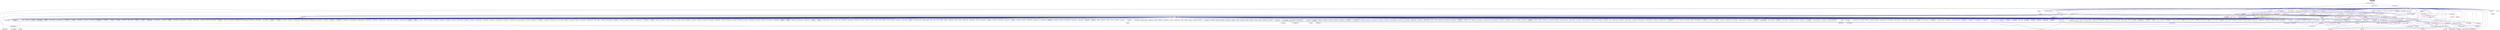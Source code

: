 digraph "empty_function.hpp"
{
  edge [fontname="Helvetica",fontsize="10",labelfontname="Helvetica",labelfontsize="10"];
  node [fontname="Helvetica",fontsize="10",shape=record];
  Node30 [label="empty_function.hpp",height=0.2,width=0.4,color="black", fillcolor="grey75", style="filled", fontcolor="black"];
  Node30 -> Node31 [dir="back",color="midnightblue",fontsize="10",style="solid",fontname="Helvetica"];
  Node31 [label="basic_function.hpp",height=0.2,width=0.4,color="black", fillcolor="white", style="filled",URL="$dc/da0/basic__function_8hpp.html"];
  Node31 -> Node32 [dir="back",color="midnightblue",fontsize="10",style="solid",fontname="Helvetica"];
  Node32 [label="function.hpp",height=0.2,width=0.4,color="black", fillcolor="white", style="filled",URL="$d7/d7c/function_8hpp.html"];
  Node32 -> Node33 [dir="back",color="midnightblue",fontsize="10",style="solid",fontname="Helvetica"];
  Node33 [label="write_functions.hpp",height=0.2,width=0.4,color="black", fillcolor="white", style="filled",URL="$dd/dad/write__functions_8hpp.html"];
  Node33 -> Node34 [dir="back",color="midnightblue",fontsize="10",style="solid",fontname="Helvetica"];
  Node34 [label="buffer.hpp",height=0.2,width=0.4,color="red", fillcolor="white", style="filled",URL="$da/d1d/buffer_8hpp.html"];
  Node34 -> Node36 [dir="back",color="midnightblue",fontsize="10",style="solid",fontname="Helvetica"];
  Node36 [label="output_stream.hpp",height=0.2,width=0.4,color="red", fillcolor="white", style="filled",URL="$d6/db5/output__stream_8hpp.html"];
  Node36 -> Node150 [dir="back",color="midnightblue",fontsize="10",style="solid",fontname="Helvetica"];
  Node150 [label="component_module.cpp",height=0.2,width=0.4,color="black", fillcolor="white", style="filled",URL="$da/d41/iostreams_2component__module_8cpp.html"];
  Node33 -> Node36 [dir="back",color="midnightblue",fontsize="10",style="solid",fontname="Helvetica"];
  Node32 -> Node155 [dir="back",color="midnightblue",fontsize="10",style="solid",fontname="Helvetica"];
  Node155 [label="hpx_fwd.hpp",height=0.2,width=0.4,color="black", fillcolor="white", style="filled",URL="$d5/d46/hpx__fwd_8hpp.html"];
  Node32 -> Node156 [dir="back",color="midnightblue",fontsize="10",style="solid",fontname="Helvetica"];
  Node156 [label="hpx_init.hpp",height=0.2,width=0.4,color="red", fillcolor="white", style="filled",URL="$d5/df5/hpx__init_8hpp.html"];
  Node156 -> Node157 [dir="back",color="midnightblue",fontsize="10",style="solid",fontname="Helvetica"];
  Node157 [label="1d_stencil_1.cpp",height=0.2,width=0.4,color="black", fillcolor="white", style="filled",URL="$d2/db1/1d__stencil__1_8cpp.html"];
  Node156 -> Node158 [dir="back",color="midnightblue",fontsize="10",style="solid",fontname="Helvetica"];
  Node158 [label="1d_stencil_2.cpp",height=0.2,width=0.4,color="black", fillcolor="white", style="filled",URL="$d3/dd1/1d__stencil__2_8cpp.html"];
  Node156 -> Node159 [dir="back",color="midnightblue",fontsize="10",style="solid",fontname="Helvetica"];
  Node159 [label="1d_stencil_3.cpp",height=0.2,width=0.4,color="black", fillcolor="white", style="filled",URL="$db/d19/1d__stencil__3_8cpp.html"];
  Node156 -> Node160 [dir="back",color="midnightblue",fontsize="10",style="solid",fontname="Helvetica"];
  Node160 [label="1d_stencil_4.cpp",height=0.2,width=0.4,color="black", fillcolor="white", style="filled",URL="$d1/d7d/1d__stencil__4_8cpp.html"];
  Node156 -> Node161 [dir="back",color="midnightblue",fontsize="10",style="solid",fontname="Helvetica"];
  Node161 [label="1d_stencil_4_parallel.cpp",height=0.2,width=0.4,color="black", fillcolor="white", style="filled",URL="$d6/d05/1d__stencil__4__parallel_8cpp.html"];
  Node156 -> Node162 [dir="back",color="midnightblue",fontsize="10",style="solid",fontname="Helvetica"];
  Node162 [label="1d_stencil_4_repart.cpp",height=0.2,width=0.4,color="black", fillcolor="white", style="filled",URL="$d0/d6b/1d__stencil__4__repart_8cpp.html"];
  Node156 -> Node163 [dir="back",color="midnightblue",fontsize="10",style="solid",fontname="Helvetica"];
  Node163 [label="1d_stencil_4_throttle.cpp",height=0.2,width=0.4,color="black", fillcolor="white", style="filled",URL="$d6/de5/1d__stencil__4__throttle_8cpp.html"];
  Node156 -> Node164 [dir="back",color="midnightblue",fontsize="10",style="solid",fontname="Helvetica"];
  Node164 [label="1d_stencil_5.cpp",height=0.2,width=0.4,color="black", fillcolor="white", style="filled",URL="$d7/d2a/1d__stencil__5_8cpp.html"];
  Node156 -> Node165 [dir="back",color="midnightblue",fontsize="10",style="solid",fontname="Helvetica"];
  Node165 [label="1d_stencil_6.cpp",height=0.2,width=0.4,color="black", fillcolor="white", style="filled",URL="$db/de7/1d__stencil__6_8cpp.html"];
  Node156 -> Node166 [dir="back",color="midnightblue",fontsize="10",style="solid",fontname="Helvetica"];
  Node166 [label="1d_stencil_7.cpp",height=0.2,width=0.4,color="black", fillcolor="white", style="filled",URL="$d4/d5a/1d__stencil__7_8cpp.html"];
  Node156 -> Node167 [dir="back",color="midnightblue",fontsize="10",style="solid",fontname="Helvetica"];
  Node167 [label="1d_stencil_8.cpp",height=0.2,width=0.4,color="black", fillcolor="white", style="filled",URL="$df/de0/1d__stencil__8_8cpp.html"];
  Node156 -> Node168 [dir="back",color="midnightblue",fontsize="10",style="solid",fontname="Helvetica"];
  Node168 [label="accumulator_client.cpp",height=0.2,width=0.4,color="black", fillcolor="white", style="filled",URL="$d7/dd0/accumulator__client_8cpp.html"];
  Node156 -> Node169 [dir="back",color="midnightblue",fontsize="10",style="solid",fontname="Helvetica"];
  Node169 [label="template_accumulator\l_client.cpp",height=0.2,width=0.4,color="black", fillcolor="white", style="filled",URL="$df/d93/template__accumulator__client_8cpp.html"];
  Node156 -> Node170 [dir="back",color="midnightblue",fontsize="10",style="solid",fontname="Helvetica"];
  Node170 [label="template_function_accumulator\l_client.cpp",height=0.2,width=0.4,color="black", fillcolor="white", style="filled",URL="$d0/dc6/template__function__accumulator__client_8cpp.html"];
  Node156 -> Node171 [dir="back",color="midnightblue",fontsize="10",style="solid",fontname="Helvetica"];
  Node171 [label="ag_client.cpp",height=0.2,width=0.4,color="black", fillcolor="white", style="filled",URL="$d4/d5d/ag__client_8cpp.html"];
  Node156 -> Node172 [dir="back",color="midnightblue",fontsize="10",style="solid",fontname="Helvetica"];
  Node172 [label="apex_balance.cpp",height=0.2,width=0.4,color="black", fillcolor="white", style="filled",URL="$d4/d8e/apex__balance_8cpp.html"];
  Node156 -> Node173 [dir="back",color="midnightblue",fontsize="10",style="solid",fontname="Helvetica"];
  Node173 [label="apex_fibonacci.cpp",height=0.2,width=0.4,color="black", fillcolor="white", style="filled",URL="$de/de1/apex__fibonacci_8cpp.html"];
  Node156 -> Node174 [dir="back",color="midnightblue",fontsize="10",style="solid",fontname="Helvetica"];
  Node174 [label="apex_policy_engine\l_active_thread_count.cpp",height=0.2,width=0.4,color="black", fillcolor="white", style="filled",URL="$d5/d01/apex__policy__engine__active__thread__count_8cpp.html"];
  Node156 -> Node175 [dir="back",color="midnightblue",fontsize="10",style="solid",fontname="Helvetica"];
  Node175 [label="apex_policy_engine\l_events.cpp",height=0.2,width=0.4,color="black", fillcolor="white", style="filled",URL="$df/d0f/apex__policy__engine__events_8cpp.html"];
  Node156 -> Node176 [dir="back",color="midnightblue",fontsize="10",style="solid",fontname="Helvetica"];
  Node176 [label="apex_policy_engine\l_periodic.cpp",height=0.2,width=0.4,color="black", fillcolor="white", style="filled",URL="$d5/d7b/apex__policy__engine__periodic_8cpp.html"];
  Node156 -> Node42 [dir="back",color="midnightblue",fontsize="10",style="solid",fontname="Helvetica"];
  Node42 [label="async_io_action.cpp",height=0.2,width=0.4,color="black", fillcolor="white", style="filled",URL="$d3/df5/async__io__action_8cpp.html"];
  Node156 -> Node43 [dir="back",color="midnightblue",fontsize="10",style="solid",fontname="Helvetica"];
  Node43 [label="async_io_external.cpp",height=0.2,width=0.4,color="black", fillcolor="white", style="filled",URL="$da/d9a/async__io__external_8cpp.html"];
  Node156 -> Node44 [dir="back",color="midnightblue",fontsize="10",style="solid",fontname="Helvetica"];
  Node44 [label="async_io_low_level.cpp",height=0.2,width=0.4,color="black", fillcolor="white", style="filled",URL="$dc/d10/async__io__low__level_8cpp.html"];
  Node156 -> Node45 [dir="back",color="midnightblue",fontsize="10",style="solid",fontname="Helvetica"];
  Node45 [label="async_io_simple.cpp",height=0.2,width=0.4,color="black", fillcolor="white", style="filled",URL="$da/db7/async__io__simple_8cpp.html"];
  Node156 -> Node177 [dir="back",color="midnightblue",fontsize="10",style="solid",fontname="Helvetica"];
  Node177 [label="hpx_thread_phase.cpp",height=0.2,width=0.4,color="black", fillcolor="white", style="filled",URL="$d5/dca/hpx__thread__phase_8cpp.html"];
  Node156 -> Node46 [dir="back",color="midnightblue",fontsize="10",style="solid",fontname="Helvetica"];
  Node46 [label="os_thread_num.cpp",height=0.2,width=0.4,color="black", fillcolor="white", style="filled",URL="$d2/dfb/os__thread__num_8cpp.html"];
  Node156 -> Node178 [dir="back",color="midnightblue",fontsize="10",style="solid",fontname="Helvetica"];
  Node178 [label="cancelable_action_client.cpp",height=0.2,width=0.4,color="black", fillcolor="white", style="filled",URL="$d1/db8/cancelable__action__client_8cpp.html"];
  Node156 -> Node179 [dir="back",color="midnightblue",fontsize="10",style="solid",fontname="Helvetica"];
  Node179 [label="cublas_matmul.cpp",height=0.2,width=0.4,color="black", fillcolor="white", style="filled",URL="$dd/d84/cublas__matmul_8cpp.html"];
  Node156 -> Node47 [dir="back",color="midnightblue",fontsize="10",style="solid",fontname="Helvetica"];
  Node47 [label="rnd_future_reduce.cpp",height=0.2,width=0.4,color="black", fillcolor="white", style="filled",URL="$d1/db5/rnd__future__reduce_8cpp.html"];
  Node156 -> Node180 [dir="back",color="midnightblue",fontsize="10",style="solid",fontname="Helvetica"];
  Node180 [label="heartbeat.cpp",height=0.2,width=0.4,color="black", fillcolor="white", style="filled",URL="$d8/d98/heartbeat_8cpp.html"];
  Node156 -> Node48 [dir="back",color="midnightblue",fontsize="10",style="solid",fontname="Helvetica"];
  Node48 [label="heartbeat_console.cpp",height=0.2,width=0.4,color="black", fillcolor="white", style="filled",URL="$da/de8/heartbeat__console_8cpp.html"];
  Node156 -> Node181 [dir="back",color="midnightblue",fontsize="10",style="solid",fontname="Helvetica"];
  Node181 [label="hello_world_client.cpp",height=0.2,width=0.4,color="black", fillcolor="white", style="filled",URL="$d5/da6/hello__world__client_8cpp.html"];
  Node156 -> Node182 [dir="back",color="midnightblue",fontsize="10",style="solid",fontname="Helvetica"];
  Node182 [label="interpolate1d_client.cpp",height=0.2,width=0.4,color="black", fillcolor="white", style="filled",URL="$d4/da6/interpolate1d__client_8cpp.html"];
  Node156 -> Node50 [dir="back",color="midnightblue",fontsize="10",style="solid",fontname="Helvetica"];
  Node50 [label="jacobi.cpp",height=0.2,width=0.4,color="black", fillcolor="white", style="filled",URL="$d2/d27/jacobi_8cpp.html"];
  Node156 -> Node183 [dir="back",color="midnightblue",fontsize="10",style="solid",fontname="Helvetica"];
  Node183 [label="jacobi.cpp",height=0.2,width=0.4,color="black", fillcolor="white", style="filled",URL="$d3/d44/smp_2jacobi_8cpp.html"];
  Node156 -> Node184 [dir="back",color="midnightblue",fontsize="10",style="solid",fontname="Helvetica"];
  Node184 [label="jacobi_nonuniform.cpp",height=0.2,width=0.4,color="black", fillcolor="white", style="filled",URL="$dd/ddc/jacobi__nonuniform_8cpp.html"];
  Node156 -> Node185 [dir="back",color="midnightblue",fontsize="10",style="solid",fontname="Helvetica"];
  Node185 [label="nqueen_client.cpp",height=0.2,width=0.4,color="black", fillcolor="white", style="filled",URL="$d3/d5e/nqueen__client_8cpp.html"];
  Node156 -> Node58 [dir="back",color="midnightblue",fontsize="10",style="solid",fontname="Helvetica"];
  Node58 [label="access_counter_set.cpp",height=0.2,width=0.4,color="black", fillcolor="white", style="filled",URL="$dc/d52/access__counter__set_8cpp.html"];
  Node156 -> Node186 [dir="back",color="midnightblue",fontsize="10",style="solid",fontname="Helvetica"];
  Node186 [label="simplest_performance\l_counter.cpp",height=0.2,width=0.4,color="black", fillcolor="white", style="filled",URL="$d4/d4e/simplest__performance__counter_8cpp.html"];
  Node156 -> Node187 [dir="back",color="midnightblue",fontsize="10",style="solid",fontname="Helvetica"];
  Node187 [label="sine_client.cpp",height=0.2,width=0.4,color="black", fillcolor="white", style="filled",URL="$db/d62/sine__client_8cpp.html"];
  Node156 -> Node188 [dir="back",color="midnightblue",fontsize="10",style="solid",fontname="Helvetica"];
  Node188 [label="qt.cpp",height=0.2,width=0.4,color="black", fillcolor="white", style="filled",URL="$df/d90/qt_8cpp.html"];
  Node156 -> Node189 [dir="back",color="midnightblue",fontsize="10",style="solid",fontname="Helvetica"];
  Node189 [label="queue_client.cpp",height=0.2,width=0.4,color="black", fillcolor="white", style="filled",URL="$d7/d96/queue__client_8cpp.html"];
  Node156 -> Node59 [dir="back",color="midnightblue",fontsize="10",style="solid",fontname="Helvetica"];
  Node59 [label="1d_wave_equation.cpp",height=0.2,width=0.4,color="black", fillcolor="white", style="filled",URL="$da/dab/1d__wave__equation_8cpp.html"];
  Node156 -> Node60 [dir="back",color="midnightblue",fontsize="10",style="solid",fontname="Helvetica"];
  Node60 [label="allow_unknown_options.cpp",height=0.2,width=0.4,color="black", fillcolor="white", style="filled",URL="$d9/dc9/allow__unknown__options_8cpp.html"];
  Node156 -> Node61 [dir="back",color="midnightblue",fontsize="10",style="solid",fontname="Helvetica"];
  Node61 [label="command_line_handling.cpp",height=0.2,width=0.4,color="black", fillcolor="white", style="filled",URL="$d4/d05/examples_2quickstart_2command__line__handling_8cpp.html"];
  Node156 -> Node190 [dir="back",color="midnightblue",fontsize="10",style="solid",fontname="Helvetica"];
  Node190 [label="composable_guard.cpp",height=0.2,width=0.4,color="black", fillcolor="white", style="filled",URL="$d3/d68/examples_2quickstart_2composable__guard_8cpp.html"];
  Node156 -> Node68 [dir="back",color="midnightblue",fontsize="10",style="solid",fontname="Helvetica"];
  Node68 [label="error_handling.cpp",height=0.2,width=0.4,color="black", fillcolor="white", style="filled",URL="$d9/d96/error__handling_8cpp.html"];
  Node156 -> Node191 [dir="back",color="midnightblue",fontsize="10",style="solid",fontname="Helvetica"];
  Node191 [label="factorial.cpp",height=0.2,width=0.4,color="black", fillcolor="white", style="filled",URL="$d9/d00/factorial_8cpp.html"];
  Node156 -> Node192 [dir="back",color="midnightblue",fontsize="10",style="solid",fontname="Helvetica"];
  Node192 [label="fibonacci.cpp",height=0.2,width=0.4,color="black", fillcolor="white", style="filled",URL="$d9/d89/fibonacci_8cpp.html"];
  Node156 -> Node193 [dir="back",color="midnightblue",fontsize="10",style="solid",fontname="Helvetica"];
  Node193 [label="fibonacci_await.cpp",height=0.2,width=0.4,color="black", fillcolor="white", style="filled",URL="$dc/d1c/fibonacci__await_8cpp.html"];
  Node156 -> Node194 [dir="back",color="midnightblue",fontsize="10",style="solid",fontname="Helvetica"];
  Node194 [label="fibonacci_dataflow.cpp",height=0.2,width=0.4,color="black", fillcolor="white", style="filled",URL="$df/d3d/fibonacci__dataflow_8cpp.html"];
  Node156 -> Node195 [dir="back",color="midnightblue",fontsize="10",style="solid",fontname="Helvetica"];
  Node195 [label="fibonacci_futures.cpp",height=0.2,width=0.4,color="black", fillcolor="white", style="filled",URL="$d6/de3/fibonacci__futures_8cpp.html"];
  Node156 -> Node196 [dir="back",color="midnightblue",fontsize="10",style="solid",fontname="Helvetica"];
  Node196 [label="fibonacci_futures_distributed.cpp",height=0.2,width=0.4,color="black", fillcolor="white", style="filled",URL="$d1/dc9/fibonacci__futures__distributed_8cpp.html"];
  Node156 -> Node197 [dir="back",color="midnightblue",fontsize="10",style="solid",fontname="Helvetica"];
  Node197 [label="fibonacci_one.cpp",height=0.2,width=0.4,color="black", fillcolor="white", style="filled",URL="$d8/d78/fibonacci__one_8cpp.html"];
  Node156 -> Node70 [dir="back",color="midnightblue",fontsize="10",style="solid",fontname="Helvetica"];
  Node70 [label="fractals.cpp",height=0.2,width=0.4,color="black", fillcolor="white", style="filled",URL="$d8/d58/fractals_8cpp.html"];
  Node156 -> Node71 [dir="back",color="midnightblue",fontsize="10",style="solid",fontname="Helvetica"];
  Node71 [label="fractals_executor.cpp",height=0.2,width=0.4,color="black", fillcolor="white", style="filled",URL="$d9/da9/fractals__executor_8cpp.html"];
  Node156 -> Node198 [dir="back",color="midnightblue",fontsize="10",style="solid",fontname="Helvetica"];
  Node198 [label="fractals_struct.cpp",height=0.2,width=0.4,color="black", fillcolor="white", style="filled",URL="$d8/d2f/fractals__struct_8cpp.html"];
  Node156 -> Node199 [dir="back",color="midnightblue",fontsize="10",style="solid",fontname="Helvetica"];
  Node199 [label="interest_calculator.cpp",height=0.2,width=0.4,color="black", fillcolor="white", style="filled",URL="$d2/d86/interest__calculator_8cpp.html"];
  Node156 -> Node200 [dir="back",color="midnightblue",fontsize="10",style="solid",fontname="Helvetica"];
  Node200 [label="latch_local.cpp",height=0.2,width=0.4,color="black", fillcolor="white", style="filled",URL="$dd/dd3/latch__local_8cpp.html"];
  Node156 -> Node201 [dir="back",color="midnightblue",fontsize="10",style="solid",fontname="Helvetica"];
  Node201 [label="latch_remote.cpp",height=0.2,width=0.4,color="black", fillcolor="white", style="filled",URL="$df/d59/latch__remote_8cpp.html"];
  Node156 -> Node202 [dir="back",color="midnightblue",fontsize="10",style="solid",fontname="Helvetica"];
  Node202 [label="non_atomic_rma.cpp",height=0.2,width=0.4,color="black", fillcolor="white", style="filled",URL="$d7/d8b/non__atomic__rma_8cpp.html"];
  Node156 -> Node203 [dir="back",color="midnightblue",fontsize="10",style="solid",fontname="Helvetica"];
  Node203 [label="partitioned_vector\l_spmd_foreach.cpp",height=0.2,width=0.4,color="black", fillcolor="white", style="filled",URL="$db/d7c/partitioned__vector__spmd__foreach_8cpp.html"];
  Node156 -> Node75 [dir="back",color="midnightblue",fontsize="10",style="solid",fontname="Helvetica"];
  Node75 [label="pingpong.cpp",height=0.2,width=0.4,color="black", fillcolor="white", style="filled",URL="$dd/d4d/pingpong_8cpp.html"];
  Node156 -> Node204 [dir="back",color="midnightblue",fontsize="10",style="solid",fontname="Helvetica"];
  Node204 [label="quicksort.cpp",height=0.2,width=0.4,color="black", fillcolor="white", style="filled",URL="$d3/d1e/quicksort_8cpp.html"];
  Node156 -> Node205 [dir="back",color="midnightblue",fontsize="10",style="solid",fontname="Helvetica"];
  Node205 [label="safe_object.cpp",height=0.2,width=0.4,color="black", fillcolor="white", style="filled",URL="$dd/d52/safe__object_8cpp.html"];
  Node156 -> Node77 [dir="back",color="midnightblue",fontsize="10",style="solid",fontname="Helvetica"];
  Node77 [label="sierpinski.cpp",height=0.2,width=0.4,color="black", fillcolor="white", style="filled",URL="$d3/d7e/sierpinski_8cpp.html"];
  Node156 -> Node80 [dir="back",color="midnightblue",fontsize="10",style="solid",fontname="Helvetica"];
  Node80 [label="sort_by_key_demo.cpp",height=0.2,width=0.4,color="black", fillcolor="white", style="filled",URL="$da/d20/sort__by__key__demo_8cpp.html"];
  Node156 -> Node81 [dir="back",color="midnightblue",fontsize="10",style="solid",fontname="Helvetica"];
  Node81 [label="timed_futures.cpp",height=0.2,width=0.4,color="black", fillcolor="white", style="filled",URL="$d6/d8d/timed__futures_8cpp.html"];
  Node156 -> Node206 [dir="back",color="midnightblue",fontsize="10",style="solid",fontname="Helvetica"];
  Node206 [label="timed_wake.cpp",height=0.2,width=0.4,color="black", fillcolor="white", style="filled",URL="$d8/df9/timed__wake_8cpp.html"];
  Node156 -> Node82 [dir="back",color="midnightblue",fontsize="10",style="solid",fontname="Helvetica"];
  Node82 [label="vector_counting_dotproduct.cpp",height=0.2,width=0.4,color="black", fillcolor="white", style="filled",URL="$df/de9/vector__counting__dotproduct_8cpp.html"];
  Node156 -> Node83 [dir="back",color="midnightblue",fontsize="10",style="solid",fontname="Helvetica"];
  Node83 [label="vector_zip_dotproduct.cpp",height=0.2,width=0.4,color="black", fillcolor="white", style="filled",URL="$dc/d18/vector__zip__dotproduct_8cpp.html"];
  Node156 -> Node207 [dir="back",color="midnightblue",fontsize="10",style="solid",fontname="Helvetica"];
  Node207 [label="wait_composition.cpp",height=0.2,width=0.4,color="black", fillcolor="white", style="filled",URL="$d6/d13/wait__composition_8cpp.html"];
  Node156 -> Node208 [dir="back",color="midnightblue",fontsize="10",style="solid",fontname="Helvetica"];
  Node208 [label="random_mem_access_client.cpp",height=0.2,width=0.4,color="black", fillcolor="white", style="filled",URL="$df/d1b/random__mem__access__client_8cpp.html"];
  Node156 -> Node84 [dir="back",color="midnightblue",fontsize="10",style="solid",fontname="Helvetica"];
  Node84 [label="oversubscribing_resource\l_partitioner.cpp",height=0.2,width=0.4,color="black", fillcolor="white", style="filled",URL="$dd/dee/oversubscribing__resource__partitioner_8cpp.html"];
  Node156 -> Node85 [dir="back",color="midnightblue",fontsize="10",style="solid",fontname="Helvetica"];
  Node85 [label="simple_resource_partitioner.cpp",height=0.2,width=0.4,color="black", fillcolor="white", style="filled",URL="$d5/df9/simple__resource__partitioner_8cpp.html"];
  Node156 -> Node209 [dir="back",color="midnightblue",fontsize="10",style="solid",fontname="Helvetica"];
  Node209 [label="sheneos_client.cpp",height=0.2,width=0.4,color="black", fillcolor="white", style="filled",URL="$d5/da5/sheneos__client_8cpp.html"];
  Node156 -> Node210 [dir="back",color="midnightblue",fontsize="10",style="solid",fontname="Helvetica"];
  Node210 [label="sheneos_compare.cpp",height=0.2,width=0.4,color="black", fillcolor="white", style="filled",URL="$dc/d11/sheneos__compare_8cpp.html"];
  Node156 -> Node211 [dir="back",color="midnightblue",fontsize="10",style="solid",fontname="Helvetica"];
  Node211 [label="sheneos_test.cpp",height=0.2,width=0.4,color="black", fillcolor="white", style="filled",URL="$d4/d6e/sheneos__test_8cpp.html"];
  Node156 -> Node212 [dir="back",color="midnightblue",fontsize="10",style="solid",fontname="Helvetica"];
  Node212 [label="spell_check_file.cpp",height=0.2,width=0.4,color="black", fillcolor="white", style="filled",URL="$df/df7/spell__check__file_8cpp.html"];
  Node156 -> Node213 [dir="back",color="midnightblue",fontsize="10",style="solid",fontname="Helvetica"];
  Node213 [label="spell_check_simple.cpp",height=0.2,width=0.4,color="black", fillcolor="white", style="filled",URL="$dd/d54/spell__check__simple_8cpp.html"];
  Node156 -> Node214 [dir="back",color="midnightblue",fontsize="10",style="solid",fontname="Helvetica"];
  Node214 [label="spin.cpp",height=0.2,width=0.4,color="black", fillcolor="white", style="filled",URL="$d7/df2/spin_8cpp.html"];
  Node156 -> Node215 [dir="back",color="midnightblue",fontsize="10",style="solid",fontname="Helvetica"];
  Node215 [label="throttle_client.cpp",height=0.2,width=0.4,color="black", fillcolor="white", style="filled",URL="$d0/db7/throttle__client_8cpp.html"];
  Node156 -> Node216 [dir="back",color="midnightblue",fontsize="10",style="solid",fontname="Helvetica"];
  Node216 [label="transpose_await.cpp",height=0.2,width=0.4,color="black", fillcolor="white", style="filled",URL="$de/d68/transpose__await_8cpp.html"];
  Node156 -> Node217 [dir="back",color="midnightblue",fontsize="10",style="solid",fontname="Helvetica"];
  Node217 [label="transpose_block.cpp",height=0.2,width=0.4,color="black", fillcolor="white", style="filled",URL="$d0/de1/transpose__block_8cpp.html"];
  Node156 -> Node218 [dir="back",color="midnightblue",fontsize="10",style="solid",fontname="Helvetica"];
  Node218 [label="transpose_block_numa.cpp",height=0.2,width=0.4,color="black", fillcolor="white", style="filled",URL="$dd/d3b/transpose__block__numa_8cpp.html"];
  Node156 -> Node219 [dir="back",color="midnightblue",fontsize="10",style="solid",fontname="Helvetica"];
  Node219 [label="transpose_serial.cpp",height=0.2,width=0.4,color="black", fillcolor="white", style="filled",URL="$db/d74/transpose__serial_8cpp.html"];
  Node156 -> Node220 [dir="back",color="midnightblue",fontsize="10",style="solid",fontname="Helvetica"];
  Node220 [label="transpose_serial_block.cpp",height=0.2,width=0.4,color="black", fillcolor="white", style="filled",URL="$d8/daa/transpose__serial__block_8cpp.html"];
  Node156 -> Node221 [dir="back",color="midnightblue",fontsize="10",style="solid",fontname="Helvetica"];
  Node221 [label="transpose_serial_vector.cpp",height=0.2,width=0.4,color="black", fillcolor="white", style="filled",URL="$d4/d04/transpose__serial__vector_8cpp.html"];
  Node156 -> Node222 [dir="back",color="midnightblue",fontsize="10",style="solid",fontname="Helvetica"];
  Node222 [label="transpose_smp.cpp",height=0.2,width=0.4,color="black", fillcolor="white", style="filled",URL="$d2/d99/transpose__smp_8cpp.html"];
  Node156 -> Node223 [dir="back",color="midnightblue",fontsize="10",style="solid",fontname="Helvetica"];
  Node223 [label="transpose_smp_block.cpp",height=0.2,width=0.4,color="black", fillcolor="white", style="filled",URL="$da/d4d/transpose__smp__block_8cpp.html"];
  Node156 -> Node87 [dir="back",color="midnightblue",fontsize="10",style="solid",fontname="Helvetica"];
  Node87 [label="simple_central_tuplespace\l_client.cpp",height=0.2,width=0.4,color="black", fillcolor="white", style="filled",URL="$d1/d7b/simple__central__tuplespace__client_8cpp.html"];
  Node156 -> Node224 [dir="back",color="midnightblue",fontsize="10",style="solid",fontname="Helvetica"];
  Node224 [label="hpx_init_impl.hpp",height=0.2,width=0.4,color="black", fillcolor="white", style="filled",URL="$d3/d6b/hpx__init__impl_8hpp.html"];
  Node224 -> Node156 [dir="back",color="midnightblue",fontsize="10",style="solid",fontname="Helvetica"];
  Node156 -> Node225 [dir="back",color="midnightblue",fontsize="10",style="solid",fontname="Helvetica"];
  Node225 [label="hpx_main.hpp",height=0.2,width=0.4,color="red", fillcolor="white", style="filled",URL="$df/d16/hpx__main_8hpp.html"];
  Node156 -> Node347 [dir="back",color="midnightblue",fontsize="10",style="solid",fontname="Helvetica"];
  Node347 [label="hpx_main_impl.hpp",height=0.2,width=0.4,color="red", fillcolor="white", style="filled",URL="$dc/dd2/hpx__main__impl_8hpp.html"];
  Node156 -> Node349 [dir="back",color="midnightblue",fontsize="10",style="solid",fontname="Helvetica"];
  Node349 [label="command_line_handling.hpp",height=0.2,width=0.4,color="red", fillcolor="white", style="filled",URL="$dc/dbc/command__line__handling_8hpp.html"];
  Node349 -> Node841 [dir="back",color="midnightblue",fontsize="10",style="solid",fontname="Helvetica"];
  Node841 [label="hpx_init.cpp",height=0.2,width=0.4,color="black", fillcolor="white", style="filled",URL="$d6/dfa/hpx__init_8cpp.html"];
  Node156 -> Node419 [dir="back",color="midnightblue",fontsize="10",style="solid",fontname="Helvetica"];
  Node419 [label="hpx_runtime.cpp",height=0.2,width=0.4,color="black", fillcolor="white", style="filled",URL="$d7/d1e/hpx__runtime_8cpp.html"];
  Node156 -> Node841 [dir="back",color="midnightblue",fontsize="10",style="solid",fontname="Helvetica"];
  Node156 -> Node872 [dir="back",color="midnightblue",fontsize="10",style="solid",fontname="Helvetica"];
  Node872 [label="hpx_main.cpp",height=0.2,width=0.4,color="black", fillcolor="white", style="filled",URL="$d3/d07/hpx__main_8cpp.html"];
  Node156 -> Node873 [dir="back",color="midnightblue",fontsize="10",style="solid",fontname="Helvetica"];
  Node873 [label="hpx_main_argc_argv.cpp",height=0.2,width=0.4,color="black", fillcolor="white", style="filled",URL="$d3/df2/hpx__main__argc__argv_8cpp.html"];
  Node156 -> Node874 [dir="back",color="midnightblue",fontsize="10",style="solid",fontname="Helvetica"];
  Node874 [label="hpx_main_variables\l_map.cpp",height=0.2,width=0.4,color="black", fillcolor="white", style="filled",URL="$d5/d75/hpx__main__variables__map_8cpp.html"];
  Node156 -> Node875 [dir="back",color="midnightblue",fontsize="10",style="solid",fontname="Helvetica"];
  Node875 [label="hpx_user_main.cpp",height=0.2,width=0.4,color="black", fillcolor="white", style="filled",URL="$d2/d68/hpx__user__main_8cpp.html"];
  Node156 -> Node876 [dir="back",color="midnightblue",fontsize="10",style="solid",fontname="Helvetica"];
  Node876 [label="hpx_user_main_argc\l_argv.cpp",height=0.2,width=0.4,color="black", fillcolor="white", style="filled",URL="$d2/d71/hpx__user__main__argc__argv_8cpp.html"];
  Node156 -> Node420 [dir="back",color="midnightblue",fontsize="10",style="solid",fontname="Helvetica"];
  Node420 [label="synchronize.cpp",height=0.2,width=0.4,color="black", fillcolor="white", style="filled",URL="$da/da2/synchronize_8cpp.html"];
  Node156 -> Node421 [dir="back",color="midnightblue",fontsize="10",style="solid",fontname="Helvetica"];
  Node421 [label="agas_cache_timings.cpp",height=0.2,width=0.4,color="black", fillcolor="white", style="filled",URL="$dd/d37/agas__cache__timings_8cpp.html"];
  Node156 -> Node422 [dir="back",color="midnightblue",fontsize="10",style="solid",fontname="Helvetica"];
  Node422 [label="async_overheads.cpp",height=0.2,width=0.4,color="black", fillcolor="white", style="filled",URL="$de/da6/async__overheads_8cpp.html"];
  Node156 -> Node423 [dir="back",color="midnightblue",fontsize="10",style="solid",fontname="Helvetica"];
  Node423 [label="coroutines_call_overhead.cpp",height=0.2,width=0.4,color="black", fillcolor="white", style="filled",URL="$da/d1e/coroutines__call__overhead_8cpp.html"];
  Node156 -> Node88 [dir="back",color="midnightblue",fontsize="10",style="solid",fontname="Helvetica"];
  Node88 [label="foreach_scaling.cpp",height=0.2,width=0.4,color="black", fillcolor="white", style="filled",URL="$d4/d94/foreach__scaling_8cpp.html"];
  Node156 -> Node89 [dir="back",color="midnightblue",fontsize="10",style="solid",fontname="Helvetica"];
  Node89 [label="future_overhead.cpp",height=0.2,width=0.4,color="black", fillcolor="white", style="filled",URL="$d3/d79/future__overhead_8cpp.html"];
  Node156 -> Node90 [dir="back",color="midnightblue",fontsize="10",style="solid",fontname="Helvetica"];
  Node90 [label="hpx_heterogeneous_timed\l_task_spawn.cpp",height=0.2,width=0.4,color="black", fillcolor="white", style="filled",URL="$dd/d27/hpx__heterogeneous__timed__task__spawn_8cpp.html"];
  Node156 -> Node91 [dir="back",color="midnightblue",fontsize="10",style="solid",fontname="Helvetica"];
  Node91 [label="hpx_homogeneous_timed\l_task_spawn_executors.cpp",height=0.2,width=0.4,color="black", fillcolor="white", style="filled",URL="$d1/d3b/hpx__homogeneous__timed__task__spawn__executors_8cpp.html"];
  Node156 -> Node425 [dir="back",color="midnightblue",fontsize="10",style="solid",fontname="Helvetica"];
  Node425 [label="htts2_hpx.cpp",height=0.2,width=0.4,color="black", fillcolor="white", style="filled",URL="$d2/daf/htts2__hpx_8cpp.html"];
  Node156 -> Node92 [dir="back",color="midnightblue",fontsize="10",style="solid",fontname="Helvetica"];
  Node92 [label="parent_vs_child_stealing.cpp",height=0.2,width=0.4,color="black", fillcolor="white", style="filled",URL="$d2/d07/parent__vs__child__stealing_8cpp.html"];
  Node156 -> Node93 [dir="back",color="midnightblue",fontsize="10",style="solid",fontname="Helvetica"];
  Node93 [label="partitioned_vector\l_foreach.cpp",height=0.2,width=0.4,color="black", fillcolor="white", style="filled",URL="$df/d5f/partitioned__vector__foreach_8cpp.html"];
  Node156 -> Node94 [dir="back",color="midnightblue",fontsize="10",style="solid",fontname="Helvetica"];
  Node94 [label="serialization_overhead.cpp",height=0.2,width=0.4,color="black", fillcolor="white", style="filled",URL="$d3/df8/serialization__overhead_8cpp.html"];
  Node156 -> Node95 [dir="back",color="midnightblue",fontsize="10",style="solid",fontname="Helvetica"];
  Node95 [label="sizeof.cpp",height=0.2,width=0.4,color="black", fillcolor="white", style="filled",URL="$d3/d0f/sizeof_8cpp.html"];
  Node156 -> Node97 [dir="back",color="midnightblue",fontsize="10",style="solid",fontname="Helvetica"];
  Node97 [label="spinlock_overhead1.cpp",height=0.2,width=0.4,color="black", fillcolor="white", style="filled",URL="$d0/d32/spinlock__overhead1_8cpp.html"];
  Node156 -> Node98 [dir="back",color="midnightblue",fontsize="10",style="solid",fontname="Helvetica"];
  Node98 [label="spinlock_overhead2.cpp",height=0.2,width=0.4,color="black", fillcolor="white", style="filled",URL="$de/d55/spinlock__overhead2_8cpp.html"];
  Node156 -> Node99 [dir="back",color="midnightblue",fontsize="10",style="solid",fontname="Helvetica"];
  Node99 [label="stencil3_iterators.cpp",height=0.2,width=0.4,color="black", fillcolor="white", style="filled",URL="$db/d9e/stencil3__iterators_8cpp.html"];
  Node156 -> Node100 [dir="back",color="midnightblue",fontsize="10",style="solid",fontname="Helvetica"];
  Node100 [label="stream.cpp",height=0.2,width=0.4,color="black", fillcolor="white", style="filled",URL="$da/d5f/stream_8cpp.html"];
  Node156 -> Node426 [dir="back",color="midnightblue",fontsize="10",style="solid",fontname="Helvetica"];
  Node426 [label="timed_task_spawn.cpp",height=0.2,width=0.4,color="black", fillcolor="white", style="filled",URL="$df/de1/timed__task__spawn_8cpp.html"];
  Node156 -> Node101 [dir="back",color="midnightblue",fontsize="10",style="solid",fontname="Helvetica"];
  Node101 [label="transform_reduce_binary\l_scaling.cpp",height=0.2,width=0.4,color="black", fillcolor="white", style="filled",URL="$d1/dae/transform__reduce__binary__scaling_8cpp.html"];
  Node156 -> Node102 [dir="back",color="midnightblue",fontsize="10",style="solid",fontname="Helvetica"];
  Node102 [label="transform_reduce_scaling.cpp",height=0.2,width=0.4,color="black", fillcolor="white", style="filled",URL="$db/d2a/transform__reduce__scaling_8cpp.html"];
  Node156 -> Node103 [dir="back",color="midnightblue",fontsize="10",style="solid",fontname="Helvetica"];
  Node103 [label="wait_all_timings.cpp",height=0.2,width=0.4,color="black", fillcolor="white", style="filled",URL="$d5/da1/wait__all__timings_8cpp.html"];
  Node156 -> Node104 [dir="back",color="midnightblue",fontsize="10",style="solid",fontname="Helvetica"];
  Node104 [label="minmax_element_performance.cpp",height=0.2,width=0.4,color="black", fillcolor="white", style="filled",URL="$d9/d93/minmax__element__performance_8cpp.html"];
  Node156 -> Node427 [dir="back",color="midnightblue",fontsize="10",style="solid",fontname="Helvetica"];
  Node427 [label="barrier_performance.cpp",height=0.2,width=0.4,color="black", fillcolor="white", style="filled",URL="$d6/d6c/barrier__performance_8cpp.html"];
  Node156 -> Node152 [dir="back",color="midnightblue",fontsize="10",style="solid",fontname="Helvetica"];
  Node152 [label="network_storage.cpp",height=0.2,width=0.4,color="black", fillcolor="white", style="filled",URL="$db/daa/network__storage_8cpp.html"];
  Node156 -> Node153 [dir="back",color="midnightblue",fontsize="10",style="solid",fontname="Helvetica"];
  Node153 [label="simple_profiler.hpp",height=0.2,width=0.4,color="black", fillcolor="white", style="filled",URL="$d8/d02/simple__profiler_8hpp.html"];
  Node153 -> Node152 [dir="back",color="midnightblue",fontsize="10",style="solid",fontname="Helvetica"];
  Node156 -> Node877 [dir="back",color="midnightblue",fontsize="10",style="solid",fontname="Helvetica"];
  Node877 [label="osu_base.cpp",height=0.2,width=0.4,color="black", fillcolor="white", style="filled",URL="$d2/d45/osu__base_8cpp.html"];
  Node156 -> Node105 [dir="back",color="midnightblue",fontsize="10",style="solid",fontname="Helvetica"];
  Node105 [label="osu_bcast.cpp",height=0.2,width=0.4,color="black", fillcolor="white", style="filled",URL="$d3/dca/osu__bcast_8cpp.html"];
  Node156 -> Node110 [dir="back",color="midnightblue",fontsize="10",style="solid",fontname="Helvetica"];
  Node110 [label="osu_scatter.cpp",height=0.2,width=0.4,color="black", fillcolor="white", style="filled",URL="$d4/d4c/osu__scatter_8cpp.html"];
  Node156 -> Node111 [dir="back",color="midnightblue",fontsize="10",style="solid",fontname="Helvetica"];
  Node111 [label="pingpong_performance.cpp",height=0.2,width=0.4,color="black", fillcolor="white", style="filled",URL="$de/d03/pingpong__performance_8cpp.html"];
  Node156 -> Node428 [dir="back",color="midnightblue",fontsize="10",style="solid",fontname="Helvetica"];
  Node428 [label="benchmark_is_heap.cpp",height=0.2,width=0.4,color="black", fillcolor="white", style="filled",URL="$da/d4f/benchmark__is__heap_8cpp.html"];
  Node156 -> Node429 [dir="back",color="midnightblue",fontsize="10",style="solid",fontname="Helvetica"];
  Node429 [label="benchmark_is_heap_until.cpp",height=0.2,width=0.4,color="black", fillcolor="white", style="filled",URL="$dc/df5/benchmark__is__heap__until_8cpp.html"];
  Node156 -> Node430 [dir="back",color="midnightblue",fontsize="10",style="solid",fontname="Helvetica"];
  Node430 [label="benchmark_merge.cpp",height=0.2,width=0.4,color="black", fillcolor="white", style="filled",URL="$dd/d49/benchmark__merge_8cpp.html"];
  Node156 -> Node431 [dir="back",color="midnightblue",fontsize="10",style="solid",fontname="Helvetica"];
  Node431 [label="benchmark_partition.cpp",height=0.2,width=0.4,color="black", fillcolor="white", style="filled",URL="$d9/d88/benchmark__partition_8cpp.html"];
  Node156 -> Node432 [dir="back",color="midnightblue",fontsize="10",style="solid",fontname="Helvetica"];
  Node432 [label="benchmark_partition\l_copy.cpp",height=0.2,width=0.4,color="black", fillcolor="white", style="filled",URL="$d3/d0e/benchmark__partition__copy_8cpp.html"];
  Node156 -> Node433 [dir="back",color="midnightblue",fontsize="10",style="solid",fontname="Helvetica"];
  Node433 [label="benchmark_unique_copy.cpp",height=0.2,width=0.4,color="black", fillcolor="white", style="filled",URL="$d9/d53/benchmark__unique__copy_8cpp.html"];
  Node156 -> Node798 [dir="back",color="midnightblue",fontsize="10",style="solid",fontname="Helvetica"];
  Node798 [label="component_action_move\l_semantics.cpp",height=0.2,width=0.4,color="black", fillcolor="white", style="filled",URL="$d4/d20/component__action__move__semantics_8cpp.html"];
  Node156 -> Node878 [dir="back",color="midnightblue",fontsize="10",style="solid",fontname="Helvetica"];
  Node878 [label="make_continuation_1615.cpp",height=0.2,width=0.4,color="black", fillcolor="white", style="filled",URL="$d4/d2c/make__continuation__1615_8cpp.html"];
  Node156 -> Node879 [dir="back",color="midnightblue",fontsize="10",style="solid",fontname="Helvetica"];
  Node879 [label="plain_action_1550.cpp",height=0.2,width=0.4,color="black", fillcolor="white", style="filled",URL="$d0/dff/plain__action__1550_8cpp.html"];
  Node156 -> Node727 [dir="back",color="midnightblue",fontsize="10",style="solid",fontname="Helvetica"];
  Node727 [label="plain_action_move_semantics.cpp",height=0.2,width=0.4,color="black", fillcolor="white", style="filled",URL="$db/d0f/plain__action__move__semantics_8cpp.html"];
  Node156 -> Node436 [dir="back",color="midnightblue",fontsize="10",style="solid",fontname="Helvetica"];
  Node436 [label="duplicate_id_registration\l_1596.cpp",height=0.2,width=0.4,color="black", fillcolor="white", style="filled",URL="$db/d8d/duplicate__id__registration__1596_8cpp.html"];
  Node156 -> Node437 [dir="back",color="midnightblue",fontsize="10",style="solid",fontname="Helvetica"];
  Node437 [label="pass_by_value_id_type\l_action.cpp",height=0.2,width=0.4,color="black", fillcolor="white", style="filled",URL="$d0/de6/pass__by__value__id__type__action_8cpp.html"];
  Node156 -> Node438 [dir="back",color="midnightblue",fontsize="10",style="solid",fontname="Helvetica"];
  Node438 [label="register_with_basename\l_1804.cpp",height=0.2,width=0.4,color="black", fillcolor="white", style="filled",URL="$db/d95/register__with__basename__1804_8cpp.html"];
  Node156 -> Node439 [dir="back",color="midnightblue",fontsize="10",style="solid",fontname="Helvetica"];
  Node439 [label="send_gid_keep_component\l_1624.cpp",height=0.2,width=0.4,color="black", fillcolor="white", style="filled",URL="$d9/d49/send__gid__keep__component__1624_8cpp.html"];
  Node156 -> Node447 [dir="back",color="midnightblue",fontsize="10",style="solid",fontname="Helvetica"];
  Node447 [label="main.cc",height=0.2,width=0.4,color="black", fillcolor="white", style="filled",URL="$d9/d0f/main_8cc.html"];
  Node156 -> Node113 [dir="back",color="midnightblue",fontsize="10",style="solid",fontname="Helvetica"];
  Node113 [label="client_1950.cpp",height=0.2,width=0.4,color="black", fillcolor="white", style="filled",URL="$d0/d79/client__1950_8cpp.html"];
  Node156 -> Node449 [dir="back",color="midnightblue",fontsize="10",style="solid",fontname="Helvetica"];
  Node449 [label="commandline_options\l_1437.cpp",height=0.2,width=0.4,color="black", fillcolor="white", style="filled",URL="$d5/dbd/commandline__options__1437_8cpp.html"];
  Node156 -> Node803 [dir="back",color="midnightblue",fontsize="10",style="solid",fontname="Helvetica"];
  Node803 [label="create_n_components\l_2323.cpp",height=0.2,width=0.4,color="black", fillcolor="white", style="filled",URL="$d9/d8c/create__n__components__2323_8cpp.html"];
  Node156 -> Node804 [dir="back",color="midnightblue",fontsize="10",style="solid",fontname="Helvetica"];
  Node804 [label="create_remote_component\l_2334.cpp",height=0.2,width=0.4,color="black", fillcolor="white", style="filled",URL="$de/d8c/create__remote__component__2334_8cpp.html"];
  Node156 -> Node450 [dir="back",color="midnightblue",fontsize="10",style="solid",fontname="Helvetica"];
  Node450 [label="moveonly_constructor\l_arguments_1405.cpp",height=0.2,width=0.4,color="black", fillcolor="white", style="filled",URL="$d3/dcf/moveonly__constructor__arguments__1405_8cpp.html"];
  Node156 -> Node451 [dir="back",color="midnightblue",fontsize="10",style="solid",fontname="Helvetica"];
  Node451 [label="partitioned_vector\l_2201.cpp",height=0.2,width=0.4,color="black", fillcolor="white", style="filled",URL="$dc/d39/partitioned__vector__2201_8cpp.html"];
  Node156 -> Node805 [dir="back",color="midnightblue",fontsize="10",style="solid",fontname="Helvetica"];
  Node805 [label="returned_client_2150.cpp",height=0.2,width=0.4,color="black", fillcolor="white", style="filled",URL="$d6/d08/returned__client__2150_8cpp.html"];
  Node156 -> Node880 [dir="back",color="midnightblue",fontsize="10",style="solid",fontname="Helvetica"];
  Node880 [label="for_each_value_proxy.cpp",height=0.2,width=0.4,color="black", fillcolor="white", style="filled",URL="$d1/d78/for__each__value__proxy_8cpp.html"];
  Node156 -> Node452 [dir="back",color="midnightblue",fontsize="10",style="solid",fontname="Helvetica"];
  Node452 [label="dynamic_counters_loaded\l_1508.cpp",height=0.2,width=0.4,color="black", fillcolor="white", style="filled",URL="$db/d58/dynamic__counters__loaded__1508_8cpp.html"];
  Node156 -> Node453 [dir="back",color="midnightblue",fontsize="10",style="solid",fontname="Helvetica"];
  Node453 [label="id_type_ref_counting\l_1032.cpp",height=0.2,width=0.4,color="black", fillcolor="white", style="filled",URL="$d8/dfd/id__type__ref__counting__1032_8cpp.html"];
  Node156 -> Node114 [dir="back",color="midnightblue",fontsize="10",style="solid",fontname="Helvetica"];
  Node114 [label="lost_output_2236.cpp",height=0.2,width=0.4,color="black", fillcolor="white", style="filled",URL="$db/dd0/lost__output__2236_8cpp.html"];
  Node156 -> Node115 [dir="back",color="midnightblue",fontsize="10",style="solid",fontname="Helvetica"];
  Node115 [label="no_output_1173.cpp",height=0.2,width=0.4,color="black", fillcolor="white", style="filled",URL="$de/d67/no__output__1173_8cpp.html"];
  Node156 -> Node454 [dir="back",color="midnightblue",fontsize="10",style="solid",fontname="Helvetica"];
  Node454 [label="after_588.cpp",height=0.2,width=0.4,color="black", fillcolor="white", style="filled",URL="$dc/dc0/after__588_8cpp.html"];
  Node156 -> Node806 [dir="back",color="midnightblue",fontsize="10",style="solid",fontname="Helvetica"];
  Node806 [label="async_action_1813.cpp",height=0.2,width=0.4,color="black", fillcolor="white", style="filled",URL="$db/de6/async__action__1813_8cpp.html"];
  Node156 -> Node881 [dir="back",color="midnightblue",fontsize="10",style="solid",fontname="Helvetica"];
  Node881 [label="async_callback_non\l_deduced_context.cpp",height=0.2,width=0.4,color="black", fillcolor="white", style="filled",URL="$dc/dbb/async__callback__non__deduced__context_8cpp.html"];
  Node156 -> Node882 [dir="back",color="midnightblue",fontsize="10",style="solid",fontname="Helvetica"];
  Node882 [label="broadcast_unwrap_future\l_2885.cpp",height=0.2,width=0.4,color="black", fillcolor="white", style="filled",URL="$da/df6/broadcast__unwrap__future__2885_8cpp.html"];
  Node156 -> Node883 [dir="back",color="midnightblue",fontsize="10",style="solid",fontname="Helvetica"];
  Node883 [label="broadcast_wait_for\l_2822.cpp",height=0.2,width=0.4,color="black", fillcolor="white", style="filled",URL="$dd/de7/broadcast__wait__for__2822_8cpp.html"];
  Node156 -> Node455 [dir="back",color="midnightblue",fontsize="10",style="solid",fontname="Helvetica"];
  Node455 [label="channel_register_as\l_2722.cpp",height=0.2,width=0.4,color="black", fillcolor="white", style="filled",URL="$d4/d98/channel__register__as__2722_8cpp.html"];
  Node156 -> Node759 [dir="back",color="midnightblue",fontsize="10",style="solid",fontname="Helvetica"];
  Node759 [label="dataflow_791.cpp",height=0.2,width=0.4,color="black", fillcolor="white", style="filled",URL="$d6/da1/dataflow__791_8cpp.html"];
  Node156 -> Node456 [dir="back",color="midnightblue",fontsize="10",style="solid",fontname="Helvetica"];
  Node456 [label="dataflow_action_2008.cpp",height=0.2,width=0.4,color="black", fillcolor="white", style="filled",URL="$da/dad/dataflow__action__2008_8cpp.html"];
  Node156 -> Node728 [dir="back",color="midnightblue",fontsize="10",style="solid",fontname="Helvetica"];
  Node728 [label="future_hang_on_get\l_629.cpp",height=0.2,width=0.4,color="black", fillcolor="white", style="filled",URL="$d6/dfd/future__hang__on__get__629_8cpp.html"];
  Node156 -> Node729 [dir="back",color="midnightblue",fontsize="10",style="solid",fontname="Helvetica"];
  Node729 [label="future_hang_on_then\l_629.cpp",height=0.2,width=0.4,color="black", fillcolor="white", style="filled",URL="$d1/ddc/future__hang__on__then__629_8cpp.html"];
  Node156 -> Node730 [dir="back",color="midnightblue",fontsize="10",style="solid",fontname="Helvetica"];
  Node730 [label="future_hang_on_wait\l_with_callback_629.cpp",height=0.2,width=0.4,color="black", fillcolor="white", style="filled",URL="$d0/d0e/future__hang__on__wait__with__callback__629_8cpp.html"];
  Node156 -> Node733 [dir="back",color="midnightblue",fontsize="10",style="solid",fontname="Helvetica"];
  Node733 [label="future_timed_wait_1025.cpp",height=0.2,width=0.4,color="black", fillcolor="white", style="filled",URL="$de/d7d/future__timed__wait__1025_8cpp.html"];
  Node156 -> Node457 [dir="back",color="midnightblue",fontsize="10",style="solid",fontname="Helvetica"];
  Node457 [label="lifetime_588_1.cpp",height=0.2,width=0.4,color="black", fillcolor="white", style="filled",URL="$de/d75/lifetime__588__1_8cpp.html"];
  Node156 -> Node458 [dir="back",color="midnightblue",fontsize="10",style="solid",fontname="Helvetica"];
  Node458 [label="multiple_gather_ops\l_2001.cpp",height=0.2,width=0.4,color="black", fillcolor="white", style="filled",URL="$d3/d95/multiple__gather__ops__2001_8cpp.html"];
  Node156 -> Node459 [dir="back",color="midnightblue",fontsize="10",style="solid",fontname="Helvetica"];
  Node459 [label="promise_leak_996.cpp",height=0.2,width=0.4,color="black", fillcolor="white", style="filled",URL="$d0/d7e/promise__leak__996_8cpp.html"];
  Node156 -> Node460 [dir="back",color="midnightblue",fontsize="10",style="solid",fontname="Helvetica"];
  Node460 [label="receive_buffer_1733.cpp",height=0.2,width=0.4,color="black", fillcolor="white", style="filled",URL="$d1/d0e/receive__buffer__1733_8cpp.html"];
  Node156 -> Node461 [dir="back",color="midnightblue",fontsize="10",style="solid",fontname="Helvetica"];
  Node461 [label="split_future_2246.cpp",height=0.2,width=0.4,color="black", fillcolor="white", style="filled",URL="$db/d2b/split__future__2246_8cpp.html"];
  Node156 -> Node119 [dir="back",color="midnightblue",fontsize="10",style="solid",fontname="Helvetica"];
  Node119 [label="wait_all_hang_1946.cpp",height=0.2,width=0.4,color="black", fillcolor="white", style="filled",URL="$d5/d69/wait__all__hang__1946_8cpp.html"];
  Node156 -> Node462 [dir="back",color="midnightblue",fontsize="10",style="solid",fontname="Helvetica"];
  Node462 [label="wait_for_1751.cpp",height=0.2,width=0.4,color="black", fillcolor="white", style="filled",URL="$d9/d48/wait__for__1751_8cpp.html"];
  Node156 -> Node463 [dir="back",color="midnightblue",fontsize="10",style="solid",fontname="Helvetica"];
  Node463 [label="multiple_init.cpp",height=0.2,width=0.4,color="black", fillcolor="white", style="filled",URL="$df/d43/multiple__init_8cpp.html"];
  Node156 -> Node884 [dir="back",color="midnightblue",fontsize="10",style="solid",fontname="Helvetica"];
  Node884 [label="lambda_arguments_2403.cpp",height=0.2,width=0.4,color="black", fillcolor="white", style="filled",URL="$d9/d6a/lambda__arguments__2403_8cpp.html"];
  Node156 -> Node885 [dir="back",color="midnightblue",fontsize="10",style="solid",fontname="Helvetica"];
  Node885 [label="lambda_return_type\l_2402.cpp",height=0.2,width=0.4,color="black", fillcolor="white", style="filled",URL="$dc/d13/lambda__return__type__2402_8cpp.html"];
  Node156 -> Node464 [dir="back",color="midnightblue",fontsize="10",style="solid",fontname="Helvetica"];
  Node464 [label="is_executor_1691.cpp",height=0.2,width=0.4,color="black", fillcolor="white", style="filled",URL="$d2/d1e/is__executor__1691_8cpp.html"];
  Node156 -> Node465 [dir="back",color="midnightblue",fontsize="10",style="solid",fontname="Helvetica"];
  Node465 [label="for_each_annotated\l_function.cpp",height=0.2,width=0.4,color="black", fillcolor="white", style="filled",URL="$d5/dbf/for__each__annotated__function_8cpp.html"];
  Node156 -> Node466 [dir="back",color="midnightblue",fontsize="10",style="solid",fontname="Helvetica"];
  Node466 [label="for_loop_2281.cpp",height=0.2,width=0.4,color="black", fillcolor="white", style="filled",URL="$de/d36/for__loop__2281_8cpp.html"];
  Node156 -> Node467 [dir="back",color="midnightblue",fontsize="10",style="solid",fontname="Helvetica"];
  Node467 [label="minimal_findend.cpp",height=0.2,width=0.4,color="black", fillcolor="white", style="filled",URL="$da/d34/minimal__findend_8cpp.html"];
  Node156 -> Node468 [dir="back",color="midnightblue",fontsize="10",style="solid",fontname="Helvetica"];
  Node468 [label="scan_different_inits.cpp",height=0.2,width=0.4,color="black", fillcolor="white", style="filled",URL="$d6/d4b/scan__different__inits_8cpp.html"];
  Node156 -> Node469 [dir="back",color="midnightblue",fontsize="10",style="solid",fontname="Helvetica"];
  Node469 [label="scan_non_commutative.cpp",height=0.2,width=0.4,color="black", fillcolor="white", style="filled",URL="$d8/de4/scan__non__commutative_8cpp.html"];
  Node156 -> Node470 [dir="back",color="midnightblue",fontsize="10",style="solid",fontname="Helvetica"];
  Node470 [label="scan_shortlength.cpp",height=0.2,width=0.4,color="black", fillcolor="white", style="filled",URL="$de/d75/scan__shortlength_8cpp.html"];
  Node156 -> Node471 [dir="back",color="midnightblue",fontsize="10",style="solid",fontname="Helvetica"];
  Node471 [label="search_zerolength.cpp",height=0.2,width=0.4,color="black", fillcolor="white", style="filled",URL="$d0/d9f/search__zerolength_8cpp.html"];
  Node156 -> Node472 [dir="back",color="midnightblue",fontsize="10",style="solid",fontname="Helvetica"];
  Node472 [label="static_chunker_2282.cpp",height=0.2,width=0.4,color="black", fillcolor="white", style="filled",URL="$d5/d52/static__chunker__2282_8cpp.html"];
  Node156 -> Node886 [dir="back",color="midnightblue",fontsize="10",style="solid",fontname="Helvetica"];
  Node886 [label="discover_counters_1787.cpp",height=0.2,width=0.4,color="black", fillcolor="white", style="filled",URL="$d0/d7f/discover__counters__1787_8cpp.html"];
  Node156 -> Node473 [dir="back",color="midnightblue",fontsize="10",style="solid",fontname="Helvetica"];
  Node473 [label="papi_counters_active\l_interface.cpp",height=0.2,width=0.4,color="black", fillcolor="white", style="filled",URL="$db/dd5/papi__counters__active__interface_8cpp.html"];
  Node156 -> Node474 [dir="back",color="midnightblue",fontsize="10",style="solid",fontname="Helvetica"];
  Node474 [label="papi_counters_basic\l_functions.cpp",height=0.2,width=0.4,color="black", fillcolor="white", style="filled",URL="$da/dc8/papi__counters__basic__functions_8cpp.html"];
  Node156 -> Node475 [dir="back",color="midnightblue",fontsize="10",style="solid",fontname="Helvetica"];
  Node475 [label="papi_counters_segfault\l_1890.cpp",height=0.2,width=0.4,color="black", fillcolor="white", style="filled",URL="$df/d76/papi__counters__segfault__1890_8cpp.html"];
  Node156 -> Node476 [dir="back",color="midnightblue",fontsize="10",style="solid",fontname="Helvetica"];
  Node476 [label="uptime_1737.cpp",height=0.2,width=0.4,color="black", fillcolor="white", style="filled",URL="$d7/d12/uptime__1737_8cpp.html"];
  Node156 -> Node477 [dir="back",color="midnightblue",fontsize="10",style="solid",fontname="Helvetica"];
  Node477 [label="block_os_threads_1036.cpp",height=0.2,width=0.4,color="black", fillcolor="white", style="filled",URL="$d7/d92/block__os__threads__1036_8cpp.html"];
  Node156 -> Node478 [dir="back",color="midnightblue",fontsize="10",style="solid",fontname="Helvetica"];
  Node478 [label="resume_priority.cpp",height=0.2,width=0.4,color="black", fillcolor="white", style="filled",URL="$de/d5e/resume__priority_8cpp.html"];
  Node156 -> Node479 [dir="back",color="midnightblue",fontsize="10",style="solid",fontname="Helvetica"];
  Node479 [label="thread_rescheduling.cpp",height=0.2,width=0.4,color="black", fillcolor="white", style="filled",URL="$d6/d6d/thread__rescheduling_8cpp.html"];
  Node156 -> Node480 [dir="back",color="midnightblue",fontsize="10",style="solid",fontname="Helvetica"];
  Node480 [label="thread_suspend_duration.cpp",height=0.2,width=0.4,color="black", fillcolor="white", style="filled",URL="$db/d59/thread__suspend__duration_8cpp.html"];
  Node156 -> Node481 [dir="back",color="midnightblue",fontsize="10",style="solid",fontname="Helvetica"];
  Node481 [label="thread_suspend_pending.cpp",height=0.2,width=0.4,color="black", fillcolor="white", style="filled",URL="$de/d29/thread__suspend__pending_8cpp.html"];
  Node156 -> Node482 [dir="back",color="midnightblue",fontsize="10",style="solid",fontname="Helvetica"];
  Node482 [label="threads_all_1422.cpp",height=0.2,width=0.4,color="black", fillcolor="white", style="filled",URL="$d2/d38/threads__all__1422_8cpp.html"];
  Node156 -> Node887 [dir="back",color="midnightblue",fontsize="10",style="solid",fontname="Helvetica"];
  Node887 [label="is_callable_1179.cpp",height=0.2,width=0.4,color="black", fillcolor="white", style="filled",URL="$dc/d4b/is__callable__1179_8cpp.html"];
  Node156 -> Node483 [dir="back",color="midnightblue",fontsize="10",style="solid",fontname="Helvetica"];
  Node483 [label="unhandled_exception\l_582.cpp",height=0.2,width=0.4,color="black", fillcolor="white", style="filled",URL="$d9/d1e/unhandled__exception__582_8cpp.html"];
  Node156 -> Node888 [dir="back",color="midnightblue",fontsize="10",style="solid",fontname="Helvetica"];
  Node888 [label="command_line_arguments\l_706.cpp",height=0.2,width=0.4,color="black", fillcolor="white", style="filled",URL="$d4/d9b/command__line__arguments__706_8cpp.html"];
  Node156 -> Node484 [dir="back",color="midnightblue",fontsize="10",style="solid",fontname="Helvetica"];
  Node484 [label="configuration_1572.cpp",height=0.2,width=0.4,color="black", fillcolor="white", style="filled",URL="$d9/d26/configuration__1572_8cpp.html"];
  Node156 -> Node120 [dir="back",color="midnightblue",fontsize="10",style="solid",fontname="Helvetica"];
  Node120 [label="function_argument.cpp",height=0.2,width=0.4,color="black", fillcolor="white", style="filled",URL="$db/da3/function__argument_8cpp.html"];
  Node156 -> Node121 [dir="back",color="midnightblue",fontsize="10",style="solid",fontname="Helvetica"];
  Node121 [label="function_serialization\l_728.cpp",height=0.2,width=0.4,color="black", fillcolor="white", style="filled",URL="$d8/db1/function__serialization__728_8cpp.html"];
  Node156 -> Node889 [dir="back",color="midnightblue",fontsize="10",style="solid",fontname="Helvetica"];
  Node889 [label="iarchive_1237.cpp",height=0.2,width=0.4,color="black", fillcolor="white", style="filled",URL="$db/d3c/iarchive__1237_8cpp.html"];
  Node156 -> Node890 [dir="back",color="midnightblue",fontsize="10",style="solid",fontname="Helvetica"];
  Node890 [label="protect_with_nullary\l_pfo.cpp",height=0.2,width=0.4,color="black", fillcolor="white", style="filled",URL="$df/db5/protect__with__nullary__pfo_8cpp.html"];
  Node156 -> Node485 [dir="back",color="midnightblue",fontsize="10",style="solid",fontname="Helvetica"];
  Node485 [label="serialize_buffer_1069.cpp",height=0.2,width=0.4,color="black", fillcolor="white", style="filled",URL="$d4/dc0/serialize__buffer__1069_8cpp.html"];
  Node156 -> Node891 [dir="back",color="midnightblue",fontsize="10",style="solid",fontname="Helvetica"];
  Node891 [label="set_config_entry_deadlock.cpp",height=0.2,width=0.4,color="black", fillcolor="white", style="filled",URL="$d4/d69/set__config__entry__deadlock_8cpp.html"];
  Node156 -> Node892 [dir="back",color="midnightblue",fontsize="10",style="solid",fontname="Helvetica"];
  Node892 [label="tuple_serialization\l_803.cpp",height=0.2,width=0.4,color="black", fillcolor="white", style="filled",URL="$de/d61/tuple__serialization__803_8cpp.html"];
  Node156 -> Node760 [dir="back",color="midnightblue",fontsize="10",style="solid",fontname="Helvetica"];
  Node760 [label="use_all_cores_2262.cpp",height=0.2,width=0.4,color="black", fillcolor="white", style="filled",URL="$d2/d10/use__all__cores__2262_8cpp.html"];
  Node156 -> Node795 [dir="back",color="midnightblue",fontsize="10",style="solid",fontname="Helvetica"];
  Node795 [label="zero_copy_parcels_1001.cpp",height=0.2,width=0.4,color="black", fillcolor="white", style="filled",URL="$da/dfd/zero__copy__parcels__1001_8cpp.html"];
  Node156 -> Node124 [dir="back",color="midnightblue",fontsize="10",style="solid",fontname="Helvetica"];
  Node124 [label="credit_exhaustion.cpp",height=0.2,width=0.4,color="black", fillcolor="white", style="filled",URL="$d6/d80/credit__exhaustion_8cpp.html"];
  Node156 -> Node807 [dir="back",color="midnightblue",fontsize="10",style="solid",fontname="Helvetica"];
  Node807 [label="find_clients_from_prefix.cpp",height=0.2,width=0.4,color="black", fillcolor="white", style="filled",URL="$dc/d15/find__clients__from__prefix_8cpp.html"];
  Node156 -> Node808 [dir="back",color="midnightblue",fontsize="10",style="solid",fontname="Helvetica"];
  Node808 [label="find_ids_from_prefix.cpp",height=0.2,width=0.4,color="black", fillcolor="white", style="filled",URL="$dc/df3/find__ids__from__prefix_8cpp.html"];
  Node156 -> Node809 [dir="back",color="midnightblue",fontsize="10",style="solid",fontname="Helvetica"];
  Node809 [label="get_colocation_id.cpp",height=0.2,width=0.4,color="black", fillcolor="white", style="filled",URL="$dd/d0d/get__colocation__id_8cpp.html"];
  Node156 -> Node125 [dir="back",color="midnightblue",fontsize="10",style="solid",fontname="Helvetica"];
  Node125 [label="local_address_rebind.cpp",height=0.2,width=0.4,color="black", fillcolor="white", style="filled",URL="$d1/d4f/local__address__rebind_8cpp.html"];
  Node156 -> Node126 [dir="back",color="midnightblue",fontsize="10",style="solid",fontname="Helvetica"];
  Node126 [label="local_embedded_ref\l_to_local_object.cpp",height=0.2,width=0.4,color="black", fillcolor="white", style="filled",URL="$d6/d54/local__embedded__ref__to__local__object_8cpp.html"];
  Node156 -> Node127 [dir="back",color="midnightblue",fontsize="10",style="solid",fontname="Helvetica"];
  Node127 [label="local_embedded_ref\l_to_remote_object.cpp",height=0.2,width=0.4,color="black", fillcolor="white", style="filled",URL="$d6/d34/local__embedded__ref__to__remote__object_8cpp.html"];
  Node156 -> Node128 [dir="back",color="midnightblue",fontsize="10",style="solid",fontname="Helvetica"];
  Node128 [label="refcnted_symbol_to\l_local_object.cpp",height=0.2,width=0.4,color="black", fillcolor="white", style="filled",URL="$d9/deb/refcnted__symbol__to__local__object_8cpp.html"];
  Node156 -> Node129 [dir="back",color="midnightblue",fontsize="10",style="solid",fontname="Helvetica"];
  Node129 [label="refcnted_symbol_to\l_remote_object.cpp",height=0.2,width=0.4,color="black", fillcolor="white", style="filled",URL="$dd/d20/refcnted__symbol__to__remote__object_8cpp.html"];
  Node156 -> Node130 [dir="back",color="midnightblue",fontsize="10",style="solid",fontname="Helvetica"];
  Node130 [label="remote_embedded_ref\l_to_local_object.cpp",height=0.2,width=0.4,color="black", fillcolor="white", style="filled",URL="$d4/ded/remote__embedded__ref__to__local__object_8cpp.html"];
  Node156 -> Node131 [dir="back",color="midnightblue",fontsize="10",style="solid",fontname="Helvetica"];
  Node131 [label="remote_embedded_ref\l_to_remote_object.cpp",height=0.2,width=0.4,color="black", fillcolor="white", style="filled",URL="$dc/dca/remote__embedded__ref__to__remote__object_8cpp.html"];
  Node156 -> Node132 [dir="back",color="midnightblue",fontsize="10",style="solid",fontname="Helvetica"];
  Node132 [label="scoped_ref_to_local\l_object.cpp",height=0.2,width=0.4,color="black", fillcolor="white", style="filled",URL="$d6/da4/scoped__ref__to__local__object_8cpp.html"];
  Node156 -> Node133 [dir="back",color="midnightblue",fontsize="10",style="solid",fontname="Helvetica"];
  Node133 [label="scoped_ref_to_remote\l_object.cpp",height=0.2,width=0.4,color="black", fillcolor="white", style="filled",URL="$de/d85/scoped__ref__to__remote__object_8cpp.html"];
  Node156 -> Node134 [dir="back",color="midnightblue",fontsize="10",style="solid",fontname="Helvetica"];
  Node134 [label="split_credit.cpp",height=0.2,width=0.4,color="black", fillcolor="white", style="filled",URL="$dc/d1c/split__credit_8cpp.html"];
  Node156 -> Node135 [dir="back",color="midnightblue",fontsize="10",style="solid",fontname="Helvetica"];
  Node135 [label="uncounted_symbol_to\l_local_object.cpp",height=0.2,width=0.4,color="black", fillcolor="white", style="filled",URL="$de/d5f/uncounted__symbol__to__local__object_8cpp.html"];
  Node156 -> Node136 [dir="back",color="midnightblue",fontsize="10",style="solid",fontname="Helvetica"];
  Node136 [label="uncounted_symbol_to\l_remote_object.cpp",height=0.2,width=0.4,color="black", fillcolor="white", style="filled",URL="$d5/d86/uncounted__symbol__to__remote__object_8cpp.html"];
  Node156 -> Node893 [dir="back",color="midnightblue",fontsize="10",style="solid",fontname="Helvetica"];
  Node893 [label="apex_action_count.cpp",height=0.2,width=0.4,color="black", fillcolor="white", style="filled",URL="$d8/de5/apex__action__count_8cpp.html"];
  Node156 -> Node137 [dir="back",color="midnightblue",fontsize="10",style="solid",fontname="Helvetica"];
  Node137 [label="test.cpp",height=0.2,width=0.4,color="black", fillcolor="white", style="filled",URL="$df/dac/test_8cpp.html"];
  Node156 -> Node497 [dir="back",color="midnightblue",fontsize="10",style="solid",fontname="Helvetica"];
  Node497 [label="launch_process.cpp",height=0.2,width=0.4,color="black", fillcolor="white", style="filled",URL="$df/ddc/launch__process_8cpp.html"];
  Node156 -> Node498 [dir="back",color="midnightblue",fontsize="10",style="solid",fontname="Helvetica"];
  Node498 [label="launched_process.cpp",height=0.2,width=0.4,color="black", fillcolor="white", style="filled",URL="$d8/de7/launched__process_8cpp.html"];
  Node156 -> Node894 [dir="back",color="midnightblue",fontsize="10",style="solid",fontname="Helvetica"];
  Node894 [label="block_allocator.cpp",height=0.2,width=0.4,color="black", fillcolor="white", style="filled",URL="$dc/d4a/block__allocator_8cpp.html"];
  Node156 -> Node814 [dir="back",color="midnightblue",fontsize="10",style="solid",fontname="Helvetica"];
  Node814 [label="apply_colocated.cpp",height=0.2,width=0.4,color="black", fillcolor="white", style="filled",URL="$d5/dd3/apply__colocated_8cpp.html"];
  Node156 -> Node895 [dir="back",color="midnightblue",fontsize="10",style="solid",fontname="Helvetica"];
  Node895 [label="apply_local.cpp",height=0.2,width=0.4,color="black", fillcolor="white", style="filled",URL="$dd/db5/apply__local_8cpp.html"];
  Node156 -> Node746 [dir="back",color="midnightblue",fontsize="10",style="solid",fontname="Helvetica"];
  Node746 [label="apply_local_executor.cpp",height=0.2,width=0.4,color="black", fillcolor="white", style="filled",URL="$db/d84/apply__local__executor_8cpp.html"];
  Node156 -> Node747 [dir="back",color="midnightblue",fontsize="10",style="solid",fontname="Helvetica"];
  Node747 [label="apply_local_executor\l_v1.cpp",height=0.2,width=0.4,color="black", fillcolor="white", style="filled",URL="$dd/d53/apply__local__executor__v1_8cpp.html"];
  Node156 -> Node815 [dir="back",color="midnightblue",fontsize="10",style="solid",fontname="Helvetica"];
  Node815 [label="apply_remote.cpp",height=0.2,width=0.4,color="black", fillcolor="white", style="filled",URL="$d9/d40/apply__remote_8cpp.html"];
  Node156 -> Node816 [dir="back",color="midnightblue",fontsize="10",style="solid",fontname="Helvetica"];
  Node816 [label="apply_remote_client.cpp",height=0.2,width=0.4,color="black", fillcolor="white", style="filled",URL="$d9/def/apply__remote__client_8cpp.html"];
  Node156 -> Node817 [dir="back",color="midnightblue",fontsize="10",style="solid",fontname="Helvetica"];
  Node817 [label="async_cb_colocated.cpp",height=0.2,width=0.4,color="black", fillcolor="white", style="filled",URL="$d7/d7f/async__cb__colocated_8cpp.html"];
  Node156 -> Node818 [dir="back",color="midnightblue",fontsize="10",style="solid",fontname="Helvetica"];
  Node818 [label="async_cb_remote.cpp",height=0.2,width=0.4,color="black", fillcolor="white", style="filled",URL="$da/d88/async__cb__remote_8cpp.html"];
  Node156 -> Node819 [dir="back",color="midnightblue",fontsize="10",style="solid",fontname="Helvetica"];
  Node819 [label="async_cb_remote_client.cpp",height=0.2,width=0.4,color="black", fillcolor="white", style="filled",URL="$d2/d31/async__cb__remote__client_8cpp.html"];
  Node156 -> Node896 [dir="back",color="midnightblue",fontsize="10",style="solid",fontname="Helvetica"];
  Node896 [label="async_continue.cpp",height=0.2,width=0.4,color="black", fillcolor="white", style="filled",URL="$d4/d19/async__continue_8cpp.html"];
  Node156 -> Node897 [dir="back",color="midnightblue",fontsize="10",style="solid",fontname="Helvetica"];
  Node897 [label="async_continue_cb.cpp",height=0.2,width=0.4,color="black", fillcolor="white", style="filled",URL="$df/d37/async__continue__cb_8cpp.html"];
  Node156 -> Node820 [dir="back",color="midnightblue",fontsize="10",style="solid",fontname="Helvetica"];
  Node820 [label="async_continue_cb_colocated.cpp",height=0.2,width=0.4,color="black", fillcolor="white", style="filled",URL="$dd/dce/async__continue__cb__colocated_8cpp.html"];
  Node156 -> Node898 [dir="back",color="midnightblue",fontsize="10",style="solid",fontname="Helvetica"];
  Node898 [label="async_local.cpp",height=0.2,width=0.4,color="black", fillcolor="white", style="filled",URL="$d3/d4c/async__local_8cpp.html"];
  Node156 -> Node748 [dir="back",color="midnightblue",fontsize="10",style="solid",fontname="Helvetica"];
  Node748 [label="async_local_executor.cpp",height=0.2,width=0.4,color="black", fillcolor="white", style="filled",URL="$d4/dce/async__local__executor_8cpp.html"];
  Node156 -> Node749 [dir="back",color="midnightblue",fontsize="10",style="solid",fontname="Helvetica"];
  Node749 [label="async_local_executor\l_v1.cpp",height=0.2,width=0.4,color="black", fillcolor="white", style="filled",URL="$da/d4a/async__local__executor__v1_8cpp.html"];
  Node156 -> Node821 [dir="back",color="midnightblue",fontsize="10",style="solid",fontname="Helvetica"];
  Node821 [label="async_remote.cpp",height=0.2,width=0.4,color="black", fillcolor="white", style="filled",URL="$dd/dd8/async__remote_8cpp.html"];
  Node156 -> Node822 [dir="back",color="midnightblue",fontsize="10",style="solid",fontname="Helvetica"];
  Node822 [label="async_remote_client.cpp",height=0.2,width=0.4,color="black", fillcolor="white", style="filled",URL="$d6/d49/async__remote__client_8cpp.html"];
  Node156 -> Node499 [dir="back",color="midnightblue",fontsize="10",style="solid",fontname="Helvetica"];
  Node499 [label="await.cpp",height=0.2,width=0.4,color="black", fillcolor="white", style="filled",URL="$d6/d41/await_8cpp.html"];
  Node156 -> Node500 [dir="back",color="midnightblue",fontsize="10",style="solid",fontname="Helvetica"];
  Node500 [label="barrier.cpp",height=0.2,width=0.4,color="black", fillcolor="white", style="filled",URL="$df/d63/tests_2unit_2lcos_2barrier_8cpp.html"];
  Node156 -> Node899 [dir="back",color="midnightblue",fontsize="10",style="solid",fontname="Helvetica"];
  Node899 [label="broadcast.cpp",height=0.2,width=0.4,color="black", fillcolor="white", style="filled",URL="$d8/d8b/broadcast_8cpp.html"];
  Node156 -> Node900 [dir="back",color="midnightblue",fontsize="10",style="solid",fontname="Helvetica"];
  Node900 [label="broadcast_apply.cpp",height=0.2,width=0.4,color="black", fillcolor="white", style="filled",URL="$dd/de8/broadcast__apply_8cpp.html"];
  Node156 -> Node823 [dir="back",color="midnightblue",fontsize="10",style="solid",fontname="Helvetica"];
  Node823 [label="client_then.cpp",height=0.2,width=0.4,color="black", fillcolor="white", style="filled",URL="$d1/d5a/client__then_8cpp.html"];
  Node156 -> Node501 [dir="back",color="midnightblue",fontsize="10",style="solid",fontname="Helvetica"];
  Node501 [label="condition_variable.cpp",height=0.2,width=0.4,color="black", fillcolor="white", style="filled",URL="$d1/ded/tests_2unit_2lcos_2condition__variable_8cpp.html"];
  Node156 -> Node761 [dir="back",color="midnightblue",fontsize="10",style="solid",fontname="Helvetica"];
  Node761 [label="counting_semaphore.cpp",height=0.2,width=0.4,color="black", fillcolor="white", style="filled",URL="$df/de9/counting__semaphore_8cpp.html"];
  Node156 -> Node901 [dir="back",color="midnightblue",fontsize="10",style="solid",fontname="Helvetica"];
  Node901 [label="fold.cpp",height=0.2,width=0.4,color="black", fillcolor="white", style="filled",URL="$d8/dd8/fold_8cpp.html"];
  Node156 -> Node734 [dir="back",color="midnightblue",fontsize="10",style="solid",fontname="Helvetica"];
  Node734 [label="future.cpp",height=0.2,width=0.4,color="black", fillcolor="white", style="filled",URL="$d6/d4d/future_8cpp.html"];
  Node156 -> Node735 [dir="back",color="midnightblue",fontsize="10",style="solid",fontname="Helvetica"];
  Node735 [label="future_then.cpp",height=0.2,width=0.4,color="black", fillcolor="white", style="filled",URL="$df/da5/future__then_8cpp.html"];
  Node156 -> Node736 [dir="back",color="midnightblue",fontsize="10",style="solid",fontname="Helvetica"];
  Node736 [label="future_then_executor.cpp",height=0.2,width=0.4,color="black", fillcolor="white", style="filled",URL="$df/dbe/future__then__executor_8cpp.html"];
  Node156 -> Node737 [dir="back",color="midnightblue",fontsize="10",style="solid",fontname="Helvetica"];
  Node737 [label="future_then_executor\l_v1.cpp",height=0.2,width=0.4,color="black", fillcolor="white", style="filled",URL="$de/dc5/future__then__executor__v1_8cpp.html"];
  Node156 -> Node762 [dir="back",color="midnightblue",fontsize="10",style="solid",fontname="Helvetica"];
  Node762 [label="future_wait.cpp",height=0.2,width=0.4,color="black", fillcolor="white", style="filled",URL="$d6/d2f/future__wait_8cpp.html"];
  Node156 -> Node505 [dir="back",color="midnightblue",fontsize="10",style="solid",fontname="Helvetica"];
  Node505 [label="local_barrier.cpp",height=0.2,width=0.4,color="black", fillcolor="white", style="filled",URL="$d2/db4/tests_2unit_2lcos_2local__barrier_8cpp.html"];
  Node156 -> Node506 [dir="back",color="midnightblue",fontsize="10",style="solid",fontname="Helvetica"];
  Node506 [label="local_dataflow.cpp",height=0.2,width=0.4,color="black", fillcolor="white", style="filled",URL="$d9/d92/local__dataflow_8cpp.html"];
  Node156 -> Node507 [dir="back",color="midnightblue",fontsize="10",style="solid",fontname="Helvetica"];
  Node507 [label="local_dataflow_executor.cpp",height=0.2,width=0.4,color="black", fillcolor="white", style="filled",URL="$d2/d73/local__dataflow__executor_8cpp.html"];
  Node156 -> Node508 [dir="back",color="midnightblue",fontsize="10",style="solid",fontname="Helvetica"];
  Node508 [label="local_dataflow_executor\l_v1.cpp",height=0.2,width=0.4,color="black", fillcolor="white", style="filled",URL="$df/d49/local__dataflow__executor__v1_8cpp.html"];
  Node156 -> Node509 [dir="back",color="midnightblue",fontsize="10",style="solid",fontname="Helvetica"];
  Node509 [label="local_dataflow_std\l_array.cpp",height=0.2,width=0.4,color="black", fillcolor="white", style="filled",URL="$db/dcb/local__dataflow__std__array_8cpp.html"];
  Node156 -> Node510 [dir="back",color="midnightblue",fontsize="10",style="solid",fontname="Helvetica"];
  Node510 [label="local_event.cpp",height=0.2,width=0.4,color="black", fillcolor="white", style="filled",URL="$df/d9a/local__event_8cpp.html"];
  Node156 -> Node902 [dir="back",color="midnightblue",fontsize="10",style="solid",fontname="Helvetica"];
  Node902 [label="local_latch.cpp",height=0.2,width=0.4,color="black", fillcolor="white", style="filled",URL="$d4/db4/local__latch_8cpp.html"];
  Node156 -> Node863 [dir="back",color="midnightblue",fontsize="10",style="solid",fontname="Helvetica"];
  Node863 [label="local_mutex.cpp",height=0.2,width=0.4,color="black", fillcolor="white", style="filled",URL="$d8/d00/local__mutex_8cpp.html"];
  Node156 -> Node903 [dir="back",color="midnightblue",fontsize="10",style="solid",fontname="Helvetica"];
  Node903 [label="make_future.cpp",height=0.2,width=0.4,color="black", fillcolor="white", style="filled",URL="$d8/d4f/make__future_8cpp.html"];
  Node156 -> Node763 [dir="back",color="midnightblue",fontsize="10",style="solid",fontname="Helvetica"];
  Node763 [label="packaged_action.cpp",height=0.2,width=0.4,color="black", fillcolor="white", style="filled",URL="$d3/d63/packaged__action_8cpp.html"];
  Node156 -> Node764 [dir="back",color="midnightblue",fontsize="10",style="solid",fontname="Helvetica"];
  Node764 [label="promise.cpp",height=0.2,width=0.4,color="black", fillcolor="white", style="filled",URL="$d1/d4f/tests_2unit_2lcos_2promise_8cpp.html"];
  Node156 -> Node904 [dir="back",color="midnightblue",fontsize="10",style="solid",fontname="Helvetica"];
  Node904 [label="reduce.cpp",height=0.2,width=0.4,color="black", fillcolor="white", style="filled",URL="$d5/d6d/reduce_8cpp.html"];
  Node156 -> Node511 [dir="back",color="midnightblue",fontsize="10",style="solid",fontname="Helvetica"];
  Node511 [label="remote_dataflow.cpp",height=0.2,width=0.4,color="black", fillcolor="white", style="filled",URL="$df/d7b/remote__dataflow_8cpp.html"];
  Node156 -> Node905 [dir="back",color="midnightblue",fontsize="10",style="solid",fontname="Helvetica"];
  Node905 [label="remote_latch.cpp",height=0.2,width=0.4,color="black", fillcolor="white", style="filled",URL="$dd/d5d/remote__latch_8cpp.html"];
  Node156 -> Node512 [dir="back",color="midnightblue",fontsize="10",style="solid",fontname="Helvetica"];
  Node512 [label="run_guarded.cpp",height=0.2,width=0.4,color="black", fillcolor="white", style="filled",URL="$db/dbb/run__guarded_8cpp.html"];
  Node156 -> Node738 [dir="back",color="midnightblue",fontsize="10",style="solid",fontname="Helvetica"];
  Node738 [label="shared_future.cpp",height=0.2,width=0.4,color="black", fillcolor="white", style="filled",URL="$d3/d69/shared__future_8cpp.html"];
  Node156 -> Node765 [dir="back",color="midnightblue",fontsize="10",style="solid",fontname="Helvetica"];
  Node765 [label="shared_mutex1.cpp",height=0.2,width=0.4,color="black", fillcolor="white", style="filled",URL="$d8/d57/shared__mutex1_8cpp.html"];
  Node156 -> Node766 [dir="back",color="midnightblue",fontsize="10",style="solid",fontname="Helvetica"];
  Node766 [label="shared_mutex2.cpp",height=0.2,width=0.4,color="black", fillcolor="white", style="filled",URL="$d1/d40/shared__mutex2_8cpp.html"];
  Node156 -> Node767 [dir="back",color="midnightblue",fontsize="10",style="solid",fontname="Helvetica"];
  Node767 [label="sliding_semaphore.cpp",height=0.2,width=0.4,color="black", fillcolor="white", style="filled",URL="$d2/d38/sliding__semaphore_8cpp.html"];
  Node156 -> Node906 [dir="back",color="midnightblue",fontsize="10",style="solid",fontname="Helvetica"];
  Node906 [label="split_future.cpp",height=0.2,width=0.4,color="black", fillcolor="white", style="filled",URL="$d0/d69/split__future_8cpp.html"];
  Node156 -> Node907 [dir="back",color="midnightblue",fontsize="10",style="solid",fontname="Helvetica"];
  Node907 [label="split_shared_future.cpp",height=0.2,width=0.4,color="black", fillcolor="white", style="filled",URL="$d2/d00/split__shared__future_8cpp.html"];
  Node156 -> Node768 [dir="back",color="midnightblue",fontsize="10",style="solid",fontname="Helvetica"];
  Node768 [label="when_all.cpp",height=0.2,width=0.4,color="black", fillcolor="white", style="filled",URL="$da/d18/when__all_8cpp.html"];
  Node156 -> Node769 [dir="back",color="midnightblue",fontsize="10",style="solid",fontname="Helvetica"];
  Node769 [label="when_all_std_array.cpp",height=0.2,width=0.4,color="black", fillcolor="white", style="filled",URL="$d0/dfc/when__all__std__array_8cpp.html"];
  Node156 -> Node770 [dir="back",color="midnightblue",fontsize="10",style="solid",fontname="Helvetica"];
  Node770 [label="when_any.cpp",height=0.2,width=0.4,color="black", fillcolor="white", style="filled",URL="$d7/d30/when__any_8cpp.html"];
  Node156 -> Node771 [dir="back",color="midnightblue",fontsize="10",style="solid",fontname="Helvetica"];
  Node771 [label="when_any_std_array.cpp",height=0.2,width=0.4,color="black", fillcolor="white", style="filled",URL="$d3/d3d/when__any__std__array_8cpp.html"];
  Node156 -> Node772 [dir="back",color="midnightblue",fontsize="10",style="solid",fontname="Helvetica"];
  Node772 [label="when_each.cpp",height=0.2,width=0.4,color="black", fillcolor="white", style="filled",URL="$d0/d95/when__each_8cpp.html"];
  Node156 -> Node773 [dir="back",color="midnightblue",fontsize="10",style="solid",fontname="Helvetica"];
  Node773 [label="when_some.cpp",height=0.2,width=0.4,color="black", fillcolor="white", style="filled",URL="$dc/d48/when__some_8cpp.html"];
  Node156 -> Node774 [dir="back",color="midnightblue",fontsize="10",style="solid",fontname="Helvetica"];
  Node774 [label="when_some_std_array.cpp",height=0.2,width=0.4,color="black", fillcolor="white", style="filled",URL="$df/d4d/when__some__std__array_8cpp.html"];
  Node156 -> Node513 [dir="back",color="midnightblue",fontsize="10",style="solid",fontname="Helvetica"];
  Node513 [label="adjacentdifference.cpp",height=0.2,width=0.4,color="black", fillcolor="white", style="filled",URL="$d5/df0/adjacentdifference_8cpp.html"];
  Node156 -> Node514 [dir="back",color="midnightblue",fontsize="10",style="solid",fontname="Helvetica"];
  Node514 [label="adjacentdifference\l_bad_alloc.cpp",height=0.2,width=0.4,color="black", fillcolor="white", style="filled",URL="$d8/d95/adjacentdifference__bad__alloc_8cpp.html"];
  Node156 -> Node515 [dir="back",color="midnightblue",fontsize="10",style="solid",fontname="Helvetica"];
  Node515 [label="adjacentdifference\l_exception.cpp",height=0.2,width=0.4,color="black", fillcolor="white", style="filled",URL="$d8/d0b/adjacentdifference__exception_8cpp.html"];
  Node156 -> Node516 [dir="back",color="midnightblue",fontsize="10",style="solid",fontname="Helvetica"];
  Node516 [label="adjacentfind.cpp",height=0.2,width=0.4,color="black", fillcolor="white", style="filled",URL="$d2/d99/adjacentfind_8cpp.html"];
  Node156 -> Node517 [dir="back",color="midnightblue",fontsize="10",style="solid",fontname="Helvetica"];
  Node517 [label="adjacentfind_bad_alloc.cpp",height=0.2,width=0.4,color="black", fillcolor="white", style="filled",URL="$d3/d2a/adjacentfind__bad__alloc_8cpp.html"];
  Node156 -> Node518 [dir="back",color="midnightblue",fontsize="10",style="solid",fontname="Helvetica"];
  Node518 [label="adjacentfind_binary.cpp",height=0.2,width=0.4,color="black", fillcolor="white", style="filled",URL="$d3/db1/adjacentfind__binary_8cpp.html"];
  Node156 -> Node519 [dir="back",color="midnightblue",fontsize="10",style="solid",fontname="Helvetica"];
  Node519 [label="adjacentfind_binary\l_bad_alloc.cpp",height=0.2,width=0.4,color="black", fillcolor="white", style="filled",URL="$d6/d81/adjacentfind__binary__bad__alloc_8cpp.html"];
  Node156 -> Node520 [dir="back",color="midnightblue",fontsize="10",style="solid",fontname="Helvetica"];
  Node520 [label="adjacentfind_binary\l_exception.cpp",height=0.2,width=0.4,color="black", fillcolor="white", style="filled",URL="$d8/da8/adjacentfind__binary__exception_8cpp.html"];
  Node156 -> Node521 [dir="back",color="midnightblue",fontsize="10",style="solid",fontname="Helvetica"];
  Node521 [label="adjacentfind_exception.cpp",height=0.2,width=0.4,color="black", fillcolor="white", style="filled",URL="$de/d40/adjacentfind__exception_8cpp.html"];
  Node156 -> Node522 [dir="back",color="midnightblue",fontsize="10",style="solid",fontname="Helvetica"];
  Node522 [label="all_of.cpp",height=0.2,width=0.4,color="black", fillcolor="white", style="filled",URL="$db/d88/all__of_8cpp.html"];
  Node156 -> Node523 [dir="back",color="midnightblue",fontsize="10",style="solid",fontname="Helvetica"];
  Node523 [label="any_of.cpp",height=0.2,width=0.4,color="black", fillcolor="white", style="filled",URL="$d8/d5d/any__of_8cpp.html"];
  Node156 -> Node524 [dir="back",color="midnightblue",fontsize="10",style="solid",fontname="Helvetica"];
  Node524 [label="copy.cpp",height=0.2,width=0.4,color="black", fillcolor="white", style="filled",URL="$d9/d54/copy_8cpp.html"];
  Node156 -> Node525 [dir="back",color="midnightblue",fontsize="10",style="solid",fontname="Helvetica"];
  Node525 [label="copyif_bad_alloc.cpp",height=0.2,width=0.4,color="black", fillcolor="white", style="filled",URL="$d0/ddd/copyif__bad__alloc_8cpp.html"];
  Node156 -> Node526 [dir="back",color="midnightblue",fontsize="10",style="solid",fontname="Helvetica"];
  Node526 [label="copyif_exception.cpp",height=0.2,width=0.4,color="black", fillcolor="white", style="filled",URL="$dc/d81/copyif__exception_8cpp.html"];
  Node156 -> Node527 [dir="back",color="midnightblue",fontsize="10",style="solid",fontname="Helvetica"];
  Node527 [label="copyif_forward.cpp",height=0.2,width=0.4,color="black", fillcolor="white", style="filled",URL="$d3/d04/copyif__forward_8cpp.html"];
  Node156 -> Node528 [dir="back",color="midnightblue",fontsize="10",style="solid",fontname="Helvetica"];
  Node528 [label="copyif_input.cpp",height=0.2,width=0.4,color="black", fillcolor="white", style="filled",URL="$d5/d41/copyif__input_8cpp.html"];
  Node156 -> Node529 [dir="back",color="midnightblue",fontsize="10",style="solid",fontname="Helvetica"];
  Node529 [label="copyif_random.cpp",height=0.2,width=0.4,color="black", fillcolor="white", style="filled",URL="$dc/d22/copyif__random_8cpp.html"];
  Node156 -> Node530 [dir="back",color="midnightblue",fontsize="10",style="solid",fontname="Helvetica"];
  Node530 [label="copyn.cpp",height=0.2,width=0.4,color="black", fillcolor="white", style="filled",URL="$d3/d44/copyn_8cpp.html"];
  Node156 -> Node531 [dir="back",color="midnightblue",fontsize="10",style="solid",fontname="Helvetica"];
  Node531 [label="count.cpp",height=0.2,width=0.4,color="black", fillcolor="white", style="filled",URL="$d3/d01/count_8cpp.html"];
  Node156 -> Node532 [dir="back",color="midnightblue",fontsize="10",style="solid",fontname="Helvetica"];
  Node532 [label="countif.cpp",height=0.2,width=0.4,color="black", fillcolor="white", style="filled",URL="$d9/df1/countif_8cpp.html"];
  Node156 -> Node533 [dir="back",color="midnightblue",fontsize="10",style="solid",fontname="Helvetica"];
  Node533 [label="destroy.cpp",height=0.2,width=0.4,color="black", fillcolor="white", style="filled",URL="$dd/d93/destroy_8cpp.html"];
  Node156 -> Node534 [dir="back",color="midnightblue",fontsize="10",style="solid",fontname="Helvetica"];
  Node534 [label="destroy_tests.hpp",height=0.2,width=0.4,color="black", fillcolor="white", style="filled",URL="$db/d13/destroy__tests_8hpp.html"];
  Node534 -> Node533 [dir="back",color="midnightblue",fontsize="10",style="solid",fontname="Helvetica"];
  Node156 -> Node535 [dir="back",color="midnightblue",fontsize="10",style="solid",fontname="Helvetica"];
  Node535 [label="destroyn.cpp",height=0.2,width=0.4,color="black", fillcolor="white", style="filled",URL="$de/dbc/destroyn_8cpp.html"];
  Node156 -> Node536 [dir="back",color="midnightblue",fontsize="10",style="solid",fontname="Helvetica"];
  Node536 [label="equal.cpp",height=0.2,width=0.4,color="black", fillcolor="white", style="filled",URL="$df/d99/equal_8cpp.html"];
  Node156 -> Node537 [dir="back",color="midnightblue",fontsize="10",style="solid",fontname="Helvetica"];
  Node537 [label="equal_binary.cpp",height=0.2,width=0.4,color="black", fillcolor="white", style="filled",URL="$d2/ddd/equal__binary_8cpp.html"];
  Node156 -> Node538 [dir="back",color="midnightblue",fontsize="10",style="solid",fontname="Helvetica"];
  Node538 [label="exclusive_scan.cpp",height=0.2,width=0.4,color="black", fillcolor="white", style="filled",URL="$dc/dd7/exclusive__scan_8cpp.html"];
  Node156 -> Node539 [dir="back",color="midnightblue",fontsize="10",style="solid",fontname="Helvetica"];
  Node539 [label="exclusive_scan2.cpp",height=0.2,width=0.4,color="black", fillcolor="white", style="filled",URL="$dc/dc7/exclusive__scan2_8cpp.html"];
  Node156 -> Node540 [dir="back",color="midnightblue",fontsize="10",style="solid",fontname="Helvetica"];
  Node540 [label="exclusive_scan_bad\l_alloc.cpp",height=0.2,width=0.4,color="black", fillcolor="white", style="filled",URL="$d5/ded/exclusive__scan__bad__alloc_8cpp.html"];
  Node156 -> Node541 [dir="back",color="midnightblue",fontsize="10",style="solid",fontname="Helvetica"];
  Node541 [label="exclusive_scan_exception.cpp",height=0.2,width=0.4,color="black", fillcolor="white", style="filled",URL="$d1/d9b/exclusive__scan__exception_8cpp.html"];
  Node156 -> Node542 [dir="back",color="midnightblue",fontsize="10",style="solid",fontname="Helvetica"];
  Node542 [label="exclusive_scan_validate.cpp",height=0.2,width=0.4,color="black", fillcolor="white", style="filled",URL="$df/d8d/exclusive__scan__validate_8cpp.html"];
  Node156 -> Node543 [dir="back",color="midnightblue",fontsize="10",style="solid",fontname="Helvetica"];
  Node543 [label="fill.cpp",height=0.2,width=0.4,color="black", fillcolor="white", style="filled",URL="$db/df9/fill_8cpp.html"];
  Node156 -> Node544 [dir="back",color="midnightblue",fontsize="10",style="solid",fontname="Helvetica"];
  Node544 [label="filln.cpp",height=0.2,width=0.4,color="black", fillcolor="white", style="filled",URL="$d7/df6/filln_8cpp.html"];
  Node156 -> Node545 [dir="back",color="midnightblue",fontsize="10",style="solid",fontname="Helvetica"];
  Node545 [label="find.cpp",height=0.2,width=0.4,color="black", fillcolor="white", style="filled",URL="$d4/dfc/find_8cpp.html"];
  Node156 -> Node546 [dir="back",color="midnightblue",fontsize="10",style="solid",fontname="Helvetica"];
  Node546 [label="findend.cpp",height=0.2,width=0.4,color="black", fillcolor="white", style="filled",URL="$de/d27/findend_8cpp.html"];
  Node156 -> Node547 [dir="back",color="midnightblue",fontsize="10",style="solid",fontname="Helvetica"];
  Node547 [label="findfirstof.cpp",height=0.2,width=0.4,color="black", fillcolor="white", style="filled",URL="$da/d85/findfirstof_8cpp.html"];
  Node156 -> Node548 [dir="back",color="midnightblue",fontsize="10",style="solid",fontname="Helvetica"];
  Node548 [label="findfirstof_binary.cpp",height=0.2,width=0.4,color="black", fillcolor="white", style="filled",URL="$db/da2/findfirstof__binary_8cpp.html"];
  Node156 -> Node549 [dir="back",color="midnightblue",fontsize="10",style="solid",fontname="Helvetica"];
  Node549 [label="findif.cpp",height=0.2,width=0.4,color="black", fillcolor="white", style="filled",URL="$d4/d38/findif_8cpp.html"];
  Node156 -> Node550 [dir="back",color="midnightblue",fontsize="10",style="solid",fontname="Helvetica"];
  Node550 [label="findifnot.cpp",height=0.2,width=0.4,color="black", fillcolor="white", style="filled",URL="$dd/df5/findifnot_8cpp.html"];
  Node156 -> Node551 [dir="back",color="midnightblue",fontsize="10",style="solid",fontname="Helvetica"];
  Node551 [label="findifnot_bad_alloc.cpp",height=0.2,width=0.4,color="black", fillcolor="white", style="filled",URL="$df/de4/findifnot__bad__alloc_8cpp.html"];
  Node156 -> Node552 [dir="back",color="midnightblue",fontsize="10",style="solid",fontname="Helvetica"];
  Node552 [label="findifnot_exception.cpp",height=0.2,width=0.4,color="black", fillcolor="white", style="filled",URL="$dc/d17/findifnot__exception_8cpp.html"];
  Node156 -> Node553 [dir="back",color="midnightblue",fontsize="10",style="solid",fontname="Helvetica"];
  Node553 [label="for_loop.cpp",height=0.2,width=0.4,color="black", fillcolor="white", style="filled",URL="$de/d62/for__loop_8cpp.html"];
  Node156 -> Node554 [dir="back",color="midnightblue",fontsize="10",style="solid",fontname="Helvetica"];
  Node554 [label="for_loop_induction.cpp",height=0.2,width=0.4,color="black", fillcolor="white", style="filled",URL="$dc/d69/for__loop__induction_8cpp.html"];
  Node156 -> Node555 [dir="back",color="midnightblue",fontsize="10",style="solid",fontname="Helvetica"];
  Node555 [label="for_loop_induction\l_async.cpp",height=0.2,width=0.4,color="black", fillcolor="white", style="filled",URL="$d6/dc7/for__loop__induction__async_8cpp.html"];
  Node156 -> Node556 [dir="back",color="midnightblue",fontsize="10",style="solid",fontname="Helvetica"];
  Node556 [label="for_loop_n.cpp",height=0.2,width=0.4,color="black", fillcolor="white", style="filled",URL="$de/da4/for__loop__n_8cpp.html"];
  Node156 -> Node557 [dir="back",color="midnightblue",fontsize="10",style="solid",fontname="Helvetica"];
  Node557 [label="for_loop_n_strided.cpp",height=0.2,width=0.4,color="black", fillcolor="white", style="filled",URL="$d8/d8f/for__loop__n__strided_8cpp.html"];
  Node156 -> Node558 [dir="back",color="midnightblue",fontsize="10",style="solid",fontname="Helvetica"];
  Node558 [label="for_loop_reduction.cpp",height=0.2,width=0.4,color="black", fillcolor="white", style="filled",URL="$d9/dcb/for__loop__reduction_8cpp.html"];
  Node156 -> Node559 [dir="back",color="midnightblue",fontsize="10",style="solid",fontname="Helvetica"];
  Node559 [label="for_loop_reduction\l_async.cpp",height=0.2,width=0.4,color="black", fillcolor="white", style="filled",URL="$d8/dfb/for__loop__reduction__async_8cpp.html"];
  Node156 -> Node560 [dir="back",color="midnightblue",fontsize="10",style="solid",fontname="Helvetica"];
  Node560 [label="for_loop_strided.cpp",height=0.2,width=0.4,color="black", fillcolor="white", style="filled",URL="$d1/d10/for__loop__strided_8cpp.html"];
  Node156 -> Node561 [dir="back",color="midnightblue",fontsize="10",style="solid",fontname="Helvetica"];
  Node561 [label="foreach.cpp",height=0.2,width=0.4,color="black", fillcolor="white", style="filled",URL="$d1/d33/foreach_8cpp.html"];
  Node156 -> Node562 [dir="back",color="midnightblue",fontsize="10",style="solid",fontname="Helvetica"];
  Node562 [label="foreach_executors.cpp",height=0.2,width=0.4,color="black", fillcolor="white", style="filled",URL="$d3/d54/foreach__executors_8cpp.html"];
  Node156 -> Node563 [dir="back",color="midnightblue",fontsize="10",style="solid",fontname="Helvetica"];
  Node563 [label="foreach_executors_v1.cpp",height=0.2,width=0.4,color="black", fillcolor="white", style="filled",URL="$dd/dda/foreach__executors__v1_8cpp.html"];
  Node156 -> Node564 [dir="back",color="midnightblue",fontsize="10",style="solid",fontname="Helvetica"];
  Node564 [label="foreach_prefetching.cpp",height=0.2,width=0.4,color="black", fillcolor="white", style="filled",URL="$d4/df0/foreach__prefetching_8cpp.html"];
  Node156 -> Node565 [dir="back",color="midnightblue",fontsize="10",style="solid",fontname="Helvetica"];
  Node565 [label="foreach_prefetching\l_executors_v1.cpp",height=0.2,width=0.4,color="black", fillcolor="white", style="filled",URL="$dd/d50/foreach__prefetching__executors__v1_8cpp.html"];
  Node156 -> Node775 [dir="back",color="midnightblue",fontsize="10",style="solid",fontname="Helvetica"];
  Node775 [label="foreach_projection.cpp",height=0.2,width=0.4,color="black", fillcolor="white", style="filled",URL="$d3/d3e/foreach__projection_8cpp.html"];
  Node156 -> Node566 [dir="back",color="midnightblue",fontsize="10",style="solid",fontname="Helvetica"];
  Node566 [label="foreachn.cpp",height=0.2,width=0.4,color="black", fillcolor="white", style="filled",URL="$d3/d1b/foreachn_8cpp.html"];
  Node156 -> Node567 [dir="back",color="midnightblue",fontsize="10",style="solid",fontname="Helvetica"];
  Node567 [label="foreachn_bad_alloc.cpp",height=0.2,width=0.4,color="black", fillcolor="white", style="filled",URL="$dc/dad/foreachn__bad__alloc_8cpp.html"];
  Node156 -> Node568 [dir="back",color="midnightblue",fontsize="10",style="solid",fontname="Helvetica"];
  Node568 [label="foreachn_exception.cpp",height=0.2,width=0.4,color="black", fillcolor="white", style="filled",URL="$d7/d9a/foreachn__exception_8cpp.html"];
  Node156 -> Node569 [dir="back",color="midnightblue",fontsize="10",style="solid",fontname="Helvetica"];
  Node569 [label="foreachn_projection.cpp",height=0.2,width=0.4,color="black", fillcolor="white", style="filled",URL="$db/deb/foreachn__projection_8cpp.html"];
  Node156 -> Node570 [dir="back",color="midnightblue",fontsize="10",style="solid",fontname="Helvetica"];
  Node570 [label="foreachn_projection\l_bad_alloc.cpp",height=0.2,width=0.4,color="black", fillcolor="white", style="filled",URL="$dc/d8d/foreachn__projection__bad__alloc_8cpp.html"];
  Node156 -> Node571 [dir="back",color="midnightblue",fontsize="10",style="solid",fontname="Helvetica"];
  Node571 [label="foreachn_projection\l_exception.cpp",height=0.2,width=0.4,color="black", fillcolor="white", style="filled",URL="$db/df7/foreachn__projection__exception_8cpp.html"];
  Node156 -> Node572 [dir="back",color="midnightblue",fontsize="10",style="solid",fontname="Helvetica"];
  Node572 [label="generate.cpp",height=0.2,width=0.4,color="black", fillcolor="white", style="filled",URL="$d4/da7/generate_8cpp.html"];
  Node156 -> Node573 [dir="back",color="midnightblue",fontsize="10",style="solid",fontname="Helvetica"];
  Node573 [label="generaten.cpp",height=0.2,width=0.4,color="black", fillcolor="white", style="filled",URL="$d6/dd4/generaten_8cpp.html"];
  Node156 -> Node574 [dir="back",color="midnightblue",fontsize="10",style="solid",fontname="Helvetica"];
  Node574 [label="includes.cpp",height=0.2,width=0.4,color="black", fillcolor="white", style="filled",URL="$dc/d10/includes_8cpp.html"];
  Node156 -> Node575 [dir="back",color="midnightblue",fontsize="10",style="solid",fontname="Helvetica"];
  Node575 [label="inclusive_scan.cpp",height=0.2,width=0.4,color="black", fillcolor="white", style="filled",URL="$d4/d31/inclusive__scan_8cpp.html"];
  Node156 -> Node576 [dir="back",color="midnightblue",fontsize="10",style="solid",fontname="Helvetica"];
  Node576 [label="inclusive_scan_tests.hpp",height=0.2,width=0.4,color="black", fillcolor="white", style="filled",URL="$d1/d1e/inclusive__scan__tests_8hpp.html"];
  Node576 -> Node575 [dir="back",color="midnightblue",fontsize="10",style="solid",fontname="Helvetica"];
  Node576 -> Node577 [dir="back",color="midnightblue",fontsize="10",style="solid",fontname="Helvetica"];
  Node577 [label="inclusive_scan_executors\l_v1.cpp",height=0.2,width=0.4,color="black", fillcolor="white", style="filled",URL="$da/dda/inclusive__scan__executors__v1_8cpp.html"];
  Node156 -> Node577 [dir="back",color="midnightblue",fontsize="10",style="solid",fontname="Helvetica"];
  Node156 -> Node578 [dir="back",color="midnightblue",fontsize="10",style="solid",fontname="Helvetica"];
  Node578 [label="is_heap.cpp",height=0.2,width=0.4,color="black", fillcolor="white", style="filled",URL="$d1/d1e/is__heap_8cpp.html"];
  Node156 -> Node579 [dir="back",color="midnightblue",fontsize="10",style="solid",fontname="Helvetica"];
  Node579 [label="is_heap_until.cpp",height=0.2,width=0.4,color="black", fillcolor="white", style="filled",URL="$dd/d28/is__heap__until_8cpp.html"];
  Node156 -> Node580 [dir="back",color="midnightblue",fontsize="10",style="solid",fontname="Helvetica"];
  Node580 [label="is_partitioned.cpp",height=0.2,width=0.4,color="black", fillcolor="white", style="filled",URL="$df/d07/is__partitioned_8cpp.html"];
  Node156 -> Node581 [dir="back",color="midnightblue",fontsize="10",style="solid",fontname="Helvetica"];
  Node581 [label="is_sorted.cpp",height=0.2,width=0.4,color="black", fillcolor="white", style="filled",URL="$df/d8f/is__sorted_8cpp.html"];
  Node156 -> Node582 [dir="back",color="midnightblue",fontsize="10",style="solid",fontname="Helvetica"];
  Node582 [label="is_sorted_tests.hpp",height=0.2,width=0.4,color="black", fillcolor="white", style="filled",URL="$d7/d7f/is__sorted__tests_8hpp.html"];
  Node582 -> Node581 [dir="back",color="midnightblue",fontsize="10",style="solid",fontname="Helvetica"];
  Node582 -> Node583 [dir="back",color="midnightblue",fontsize="10",style="solid",fontname="Helvetica"];
  Node583 [label="is_sorted_executors\l_v1.cpp",height=0.2,width=0.4,color="black", fillcolor="white", style="filled",URL="$d1/d98/is__sorted__executors__v1_8cpp.html"];
  Node156 -> Node583 [dir="back",color="midnightblue",fontsize="10",style="solid",fontname="Helvetica"];
  Node156 -> Node584 [dir="back",color="midnightblue",fontsize="10",style="solid",fontname="Helvetica"];
  Node584 [label="is_sorted_until.cpp",height=0.2,width=0.4,color="black", fillcolor="white", style="filled",URL="$d0/d1b/is__sorted__until_8cpp.html"];
  Node156 -> Node585 [dir="back",color="midnightblue",fontsize="10",style="solid",fontname="Helvetica"];
  Node585 [label="lexicographical_compare.cpp",height=0.2,width=0.4,color="black", fillcolor="white", style="filled",URL="$dd/de6/lexicographical__compare_8cpp.html"];
  Node156 -> Node586 [dir="back",color="midnightblue",fontsize="10",style="solid",fontname="Helvetica"];
  Node586 [label="max_element.cpp",height=0.2,width=0.4,color="black", fillcolor="white", style="filled",URL="$d4/d10/max__element_8cpp.html"];
  Node156 -> Node587 [dir="back",color="midnightblue",fontsize="10",style="solid",fontname="Helvetica"];
  Node587 [label="merge.cpp",height=0.2,width=0.4,color="black", fillcolor="white", style="filled",URL="$d1/da4/merge_8cpp.html"];
  Node156 -> Node588 [dir="back",color="midnightblue",fontsize="10",style="solid",fontname="Helvetica"];
  Node588 [label="min_element.cpp",height=0.2,width=0.4,color="black", fillcolor="white", style="filled",URL="$d3/dab/min__element_8cpp.html"];
  Node156 -> Node589 [dir="back",color="midnightblue",fontsize="10",style="solid",fontname="Helvetica"];
  Node589 [label="minmax_element.cpp",height=0.2,width=0.4,color="black", fillcolor="white", style="filled",URL="$da/df0/minmax__element_8cpp.html"];
  Node156 -> Node590 [dir="back",color="midnightblue",fontsize="10",style="solid",fontname="Helvetica"];
  Node590 [label="mismatch.cpp",height=0.2,width=0.4,color="black", fillcolor="white", style="filled",URL="$da/d76/mismatch_8cpp.html"];
  Node156 -> Node591 [dir="back",color="midnightblue",fontsize="10",style="solid",fontname="Helvetica"];
  Node591 [label="mismatch_binary.cpp",height=0.2,width=0.4,color="black", fillcolor="white", style="filled",URL="$d0/d8b/mismatch__binary_8cpp.html"];
  Node156 -> Node592 [dir="back",color="midnightblue",fontsize="10",style="solid",fontname="Helvetica"];
  Node592 [label="move.cpp",height=0.2,width=0.4,color="black", fillcolor="white", style="filled",URL="$d5/d5f/move_8cpp.html"];
  Node156 -> Node593 [dir="back",color="midnightblue",fontsize="10",style="solid",fontname="Helvetica"];
  Node593 [label="none_of.cpp",height=0.2,width=0.4,color="black", fillcolor="white", style="filled",URL="$de/d32/none__of_8cpp.html"];
  Node156 -> Node594 [dir="back",color="midnightblue",fontsize="10",style="solid",fontname="Helvetica"];
  Node594 [label="partition.cpp",height=0.2,width=0.4,color="black", fillcolor="white", style="filled",URL="$d6/daf/tests_2unit_2parallel_2algorithms_2partition_8cpp.html"];
  Node156 -> Node595 [dir="back",color="midnightblue",fontsize="10",style="solid",fontname="Helvetica"];
  Node595 [label="partition_copy.cpp",height=0.2,width=0.4,color="black", fillcolor="white", style="filled",URL="$d8/d61/partition__copy_8cpp.html"];
  Node156 -> Node596 [dir="back",color="midnightblue",fontsize="10",style="solid",fontname="Helvetica"];
  Node596 [label="reduce_.cpp",height=0.2,width=0.4,color="black", fillcolor="white", style="filled",URL="$d5/d03/reduce___8cpp.html"];
  Node156 -> Node597 [dir="back",color="midnightblue",fontsize="10",style="solid",fontname="Helvetica"];
  Node597 [label="reduce_by_key.cpp",height=0.2,width=0.4,color="black", fillcolor="white", style="filled",URL="$dd/dde/reduce__by__key_8cpp.html"];
  Node156 -> Node598 [dir="back",color="midnightblue",fontsize="10",style="solid",fontname="Helvetica"];
  Node598 [label="sort_tests.hpp",height=0.2,width=0.4,color="red", fillcolor="white", style="filled",URL="$d8/d97/sort__tests_8hpp.html"];
  Node598 -> Node597 [dir="back",color="midnightblue",fontsize="10",style="solid",fontname="Helvetica"];
  Node156 -> Node602 [dir="back",color="midnightblue",fontsize="10",style="solid",fontname="Helvetica"];
  Node602 [label="remove_copy.cpp",height=0.2,width=0.4,color="black", fillcolor="white", style="filled",URL="$de/db8/remove__copy_8cpp.html"];
  Node156 -> Node603 [dir="back",color="midnightblue",fontsize="10",style="solid",fontname="Helvetica"];
  Node603 [label="remove_copy_if.cpp",height=0.2,width=0.4,color="black", fillcolor="white", style="filled",URL="$d1/d0f/remove__copy__if_8cpp.html"];
  Node156 -> Node604 [dir="back",color="midnightblue",fontsize="10",style="solid",fontname="Helvetica"];
  Node604 [label="replace.cpp",height=0.2,width=0.4,color="black", fillcolor="white", style="filled",URL="$d6/d96/replace_8cpp.html"];
  Node156 -> Node605 [dir="back",color="midnightblue",fontsize="10",style="solid",fontname="Helvetica"];
  Node605 [label="replace_copy.cpp",height=0.2,width=0.4,color="black", fillcolor="white", style="filled",URL="$da/d69/replace__copy_8cpp.html"];
  Node156 -> Node606 [dir="back",color="midnightblue",fontsize="10",style="solid",fontname="Helvetica"];
  Node606 [label="replace_copy_if.cpp",height=0.2,width=0.4,color="black", fillcolor="white", style="filled",URL="$d4/d1c/replace__copy__if_8cpp.html"];
  Node156 -> Node607 [dir="back",color="midnightblue",fontsize="10",style="solid",fontname="Helvetica"];
  Node607 [label="replace_if.cpp",height=0.2,width=0.4,color="black", fillcolor="white", style="filled",URL="$de/ded/replace__if_8cpp.html"];
  Node156 -> Node608 [dir="back",color="midnightblue",fontsize="10",style="solid",fontname="Helvetica"];
  Node608 [label="reverse.cpp",height=0.2,width=0.4,color="black", fillcolor="white", style="filled",URL="$d8/dc4/reverse_8cpp.html"];
  Node156 -> Node609 [dir="back",color="midnightblue",fontsize="10",style="solid",fontname="Helvetica"];
  Node609 [label="reverse_copy.cpp",height=0.2,width=0.4,color="black", fillcolor="white", style="filled",URL="$dd/d14/reverse__copy_8cpp.html"];
  Node156 -> Node610 [dir="back",color="midnightblue",fontsize="10",style="solid",fontname="Helvetica"];
  Node610 [label="rotate.cpp",height=0.2,width=0.4,color="black", fillcolor="white", style="filled",URL="$d7/d5d/rotate_8cpp.html"];
  Node156 -> Node611 [dir="back",color="midnightblue",fontsize="10",style="solid",fontname="Helvetica"];
  Node611 [label="rotate_copy.cpp",height=0.2,width=0.4,color="black", fillcolor="white", style="filled",URL="$da/d77/rotate__copy_8cpp.html"];
  Node156 -> Node612 [dir="back",color="midnightblue",fontsize="10",style="solid",fontname="Helvetica"];
  Node612 [label="search.cpp",height=0.2,width=0.4,color="black", fillcolor="white", style="filled",URL="$d9/def/search_8cpp.html"];
  Node156 -> Node613 [dir="back",color="midnightblue",fontsize="10",style="solid",fontname="Helvetica"];
  Node613 [label="searchn.cpp",height=0.2,width=0.4,color="black", fillcolor="white", style="filled",URL="$dc/dc5/searchn_8cpp.html"];
  Node156 -> Node614 [dir="back",color="midnightblue",fontsize="10",style="solid",fontname="Helvetica"];
  Node614 [label="set_difference.cpp",height=0.2,width=0.4,color="black", fillcolor="white", style="filled",URL="$d5/d98/set__difference_8cpp.html"];
  Node156 -> Node925 [dir="back",color="midnightblue",fontsize="10",style="solid",fontname="Helvetica"];
  Node925 [label="allocator_test.cpp",height=0.2,width=0.4,color="black", fillcolor="white", style="filled",URL="$d1/dc6/allocator__test_8cpp.html"];
  Node156 -> Node723 [dir="back",color="midnightblue",fontsize="10",style="solid",fontname="Helvetica"];
  Node723 [label="function.cpp",height=0.2,width=0.4,color="black", fillcolor="white", style="filled",URL="$de/dea/function_8cpp.html"];
  Node32 -> Node224 [dir="back",color="midnightblue",fontsize="10",style="solid",fontname="Helvetica"];
  Node32 -> Node934 [dir="back",color="midnightblue",fontsize="10",style="solid",fontname="Helvetica"];
  Node934 [label="hpx_start.hpp",height=0.2,width=0.4,color="red", fillcolor="white", style="filled",URL="$d4/d7b/hpx__start_8hpp.html"];
  Node934 -> Node936 [dir="back",color="midnightblue",fontsize="10",style="solid",fontname="Helvetica"];
  Node936 [label="hpx_start_impl.hpp",height=0.2,width=0.4,color="black", fillcolor="white", style="filled",URL="$da/d4f/hpx__start__impl_8hpp.html"];
  Node936 -> Node934 [dir="back",color="midnightblue",fontsize="10",style="solid",fontname="Helvetica"];
  Node934 -> Node473 [dir="back",color="midnightblue",fontsize="10",style="solid",fontname="Helvetica"];
  Node32 -> Node936 [dir="back",color="midnightblue",fontsize="10",style="solid",fontname="Helvetica"];
  Node32 -> Node937 [dir="back",color="midnightblue",fontsize="10",style="solid",fontname="Helvetica"];
  Node937 [label="util.hpp",height=0.2,width=0.4,color="red", fillcolor="white", style="filled",URL="$df/d72/include_2util_8hpp.html"];
  Node937 -> Node163 [dir="back",color="midnightblue",fontsize="10",style="solid",fontname="Helvetica"];
  Node937 -> Node172 [dir="back",color="midnightblue",fontsize="10",style="solid",fontname="Helvetica"];
  Node937 -> Node173 [dir="back",color="midnightblue",fontsize="10",style="solid",fontname="Helvetica"];
  Node937 -> Node174 [dir="back",color="midnightblue",fontsize="10",style="solid",fontname="Helvetica"];
  Node937 -> Node175 [dir="back",color="midnightblue",fontsize="10",style="solid",fontname="Helvetica"];
  Node937 -> Node176 [dir="back",color="midnightblue",fontsize="10",style="solid",fontname="Helvetica"];
  Node937 -> Node44 [dir="back",color="midnightblue",fontsize="10",style="solid",fontname="Helvetica"];
  Node937 -> Node191 [dir="back",color="midnightblue",fontsize="10",style="solid",fontname="Helvetica"];
  Node937 -> Node192 [dir="back",color="midnightblue",fontsize="10",style="solid",fontname="Helvetica"];
  Node937 -> Node193 [dir="back",color="midnightblue",fontsize="10",style="solid",fontname="Helvetica"];
  Node937 -> Node194 [dir="back",color="midnightblue",fontsize="10",style="solid",fontname="Helvetica"];
  Node937 -> Node195 [dir="back",color="midnightblue",fontsize="10",style="solid",fontname="Helvetica"];
  Node937 -> Node196 [dir="back",color="midnightblue",fontsize="10",style="solid",fontname="Helvetica"];
  Node937 -> Node197 [dir="back",color="midnightblue",fontsize="10",style="solid",fontname="Helvetica"];
  Node937 -> Node70 [dir="back",color="midnightblue",fontsize="10",style="solid",fontname="Helvetica"];
  Node937 -> Node71 [dir="back",color="midnightblue",fontsize="10",style="solid",fontname="Helvetica"];
  Node937 -> Node198 [dir="back",color="midnightblue",fontsize="10",style="solid",fontname="Helvetica"];
  Node937 -> Node77 [dir="back",color="midnightblue",fontsize="10",style="solid",fontname="Helvetica"];
  Node937 -> Node212 [dir="back",color="midnightblue",fontsize="10",style="solid",fontname="Helvetica"];
  Node937 -> Node213 [dir="back",color="midnightblue",fontsize="10",style="solid",fontname="Helvetica"];
  Node937 -> Node95 [dir="back",color="midnightblue",fontsize="10",style="solid",fontname="Helvetica"];
  Node937 -> Node803 [dir="back",color="midnightblue",fontsize="10",style="solid",fontname="Helvetica"];
  Node937 -> Node804 [dir="back",color="midnightblue",fontsize="10",style="solid",fontname="Helvetica"];
  Node937 -> Node884 [dir="back",color="midnightblue",fontsize="10",style="solid",fontname="Helvetica"];
  Node937 -> Node885 [dir="back",color="midnightblue",fontsize="10",style="solid",fontname="Helvetica"];
  Node937 -> Node886 [dir="back",color="midnightblue",fontsize="10",style="solid",fontname="Helvetica"];
  Node937 -> Node121 [dir="back",color="midnightblue",fontsize="10",style="solid",fontname="Helvetica"];
  Node937 -> Node889 [dir="back",color="midnightblue",fontsize="10",style="solid",fontname="Helvetica"];
  Node937 -> Node890 [dir="back",color="midnightblue",fontsize="10",style="solid",fontname="Helvetica"];
  Node937 -> Node892 [dir="back",color="midnightblue",fontsize="10",style="solid",fontname="Helvetica"];
  Node937 -> Node795 [dir="back",color="midnightblue",fontsize="10",style="solid",fontname="Helvetica"];
  Node937 -> Node893 [dir="back",color="midnightblue",fontsize="10",style="solid",fontname="Helvetica"];
  Node32 -> Node956 [dir="back",color="midnightblue",fontsize="10",style="solid",fontname="Helvetica"];
  Node956 [label="future.hpp",height=0.2,width=0.4,color="red", fillcolor="white", style="filled",URL="$d3/d11/lcos_2future_8hpp.html"];
  Node956 -> Node180 [dir="back",color="midnightblue",fontsize="10",style="solid",fontname="Helvetica"];
  Node956 -> Node1252 [dir="back",color="midnightblue",fontsize="10",style="solid",fontname="Helvetica"];
  Node1252 [label="async_colocated.hpp",height=0.2,width=0.4,color="red", fillcolor="white", style="filled",URL="$d3/d0f/async__colocated_8hpp.html"];
  Node956 -> Node1314 [dir="back",color="midnightblue",fontsize="10",style="solid",fontname="Helvetica"];
  Node1314 [label="conditional_trigger.hpp",height=0.2,width=0.4,color="red", fillcolor="white", style="filled",URL="$db/d7a/conditional__trigger_8hpp.html"];
  Node956 -> Node1326 [dir="back",color="midnightblue",fontsize="10",style="solid",fontname="Helvetica"];
  Node1326 [label="packaged_task.hpp",height=0.2,width=0.4,color="red", fillcolor="white", style="filled",URL="$d2/d15/packaged__task_8hpp.html"];
  Node1326 -> Node1327 [dir="back",color="midnightblue",fontsize="10",style="solid",fontname="Helvetica"];
  Node1327 [label="composable_guard.hpp",height=0.2,width=0.4,color="black", fillcolor="white", style="filled",URL="$d0/d5c/composable__guard_8hpp.html"];
  Node1327 -> Node190 [dir="back",color="midnightblue",fontsize="10",style="solid",fontname="Helvetica"];
  Node1327 -> Node1204 [dir="back",color="midnightblue",fontsize="10",style="solid",fontname="Helvetica"];
  Node1204 [label="composable_guard.cpp",height=0.2,width=0.4,color="black", fillcolor="white", style="filled",URL="$d7/d2d/src_2lcos_2local_2composable__guard_8cpp.html"];
  Node1327 -> Node512 [dir="back",color="midnightblue",fontsize="10",style="solid",fontname="Helvetica"];
  Node956 -> Node1358 [dir="back",color="midnightblue",fontsize="10",style="solid",fontname="Helvetica"];
  Node1358 [label="counters.hpp",height=0.2,width=0.4,color="red", fillcolor="white", style="filled",URL="$dc/da2/counters_8hpp.html"];
  Node1358 -> Node1360 [dir="back",color="midnightblue",fontsize="10",style="solid",fontname="Helvetica"];
  Node1360 [label="counter_creators.hpp",height=0.2,width=0.4,color="red", fillcolor="white", style="filled",URL="$df/d2c/counter__creators_8hpp.html"];
  Node1360 -> Node1243 [dir="back",color="midnightblue",fontsize="10",style="solid",fontname="Helvetica"];
  Node1243 [label="counter_creators.cpp",height=0.2,width=0.4,color="black", fillcolor="white", style="filled",URL="$d5/d1b/counter__creators_8cpp.html"];
  Node1360 -> Node1231 [dir="back",color="midnightblue",fontsize="10",style="solid",fontname="Helvetica"];
  Node1231 [label="counters.cpp",height=0.2,width=0.4,color="black", fillcolor="white", style="filled",URL="$d5/d4d/counters_8cpp.html"];
  Node1360 -> Node1362 [dir="back",color="midnightblue",fontsize="10",style="solid",fontname="Helvetica"];
  Node1362 [label="manage_counter_type.cpp",height=0.2,width=0.4,color="black", fillcolor="white", style="filled",URL="$df/d34/manage__counter__type_8cpp.html"];
  Node1360 -> Node1221 [dir="back",color="midnightblue",fontsize="10",style="solid",fontname="Helvetica"];
  Node1221 [label="action_invocation_counter.cpp",height=0.2,width=0.4,color="black", fillcolor="white", style="filled",URL="$de/dea/action__invocation__counter_8cpp.html"];
  Node1360 -> Node1222 [dir="back",color="midnightblue",fontsize="10",style="solid",fontname="Helvetica"];
  Node1222 [label="component_instance\l_counter.cpp",height=0.2,width=0.4,color="black", fillcolor="white", style="filled",URL="$d7/d0f/component__instance__counter_8cpp.html"];
  Node1358 -> Node1365 [dir="back",color="midnightblue",fontsize="10",style="solid",fontname="Helvetica"];
  Node1365 [label="manage_counter_type.hpp",height=0.2,width=0.4,color="red", fillcolor="white", style="filled",URL="$d1/dfc/manage__counter__type_8hpp.html"];
  Node1365 -> Node1366 [dir="back",color="midnightblue",fontsize="10",style="solid",fontname="Helvetica"];
  Node1366 [label="io_counters.cpp",height=0.2,width=0.4,color="black", fillcolor="white", style="filled",URL="$d4/d89/io__counters_8cpp.html"];
  Node1365 -> Node1367 [dir="back",color="midnightblue",fontsize="10",style="solid",fontname="Helvetica"];
  Node1367 [label="memory.cpp",height=0.2,width=0.4,color="black", fillcolor="white", style="filled",URL="$da/d63/components_2performance__counters_2memory_2memory_8cpp.html"];
  Node1365 -> Node1231 [dir="back",color="midnightblue",fontsize="10",style="solid",fontname="Helvetica"];
  Node1365 -> Node1362 [dir="back",color="midnightblue",fontsize="10",style="solid",fontname="Helvetica"];
  Node1358 -> Node1374 [dir="back",color="midnightblue",fontsize="10",style="solid",fontname="Helvetica"];
  Node1374 [label="registry.hpp",height=0.2,width=0.4,color="red", fillcolor="white", style="filled",URL="$d1/da2/registry_8hpp.html"];
  Node1374 -> Node1231 [dir="back",color="midnightblue",fontsize="10",style="solid",fontname="Helvetica"];
  Node1374 -> Node1171 [dir="back",color="midnightblue",fontsize="10",style="solid",fontname="Helvetica"];
  Node1171 [label="registry.cpp",height=0.2,width=0.4,color="black", fillcolor="white", style="filled",URL="$d6/d72/registry_8cpp.html"];
  Node1358 -> Node1243 [dir="back",color="midnightblue",fontsize="10",style="solid",fontname="Helvetica"];
  Node1358 -> Node1231 [dir="back",color="midnightblue",fontsize="10",style="solid",fontname="Helvetica"];
  Node1358 -> Node1221 [dir="back",color="midnightblue",fontsize="10",style="solid",fontname="Helvetica"];
  Node1358 -> Node1222 [dir="back",color="midnightblue",fontsize="10",style="solid",fontname="Helvetica"];
  Node1358 -> Node1280 [dir="back",color="midnightblue",fontsize="10",style="solid",fontname="Helvetica"];
  Node1280 [label="raw_counter.cpp",height=0.2,width=0.4,color="black", fillcolor="white", style="filled",URL="$d8/d9a/raw__counter_8cpp.html"];
  Node1358 -> Node1281 [dir="back",color="midnightblue",fontsize="10",style="solid",fontname="Helvetica"];
  Node1281 [label="raw_values_counter.cpp",height=0.2,width=0.4,color="black", fillcolor="white", style="filled",URL="$d1/d78/raw__values__counter_8cpp.html"];
  Node956 -> Node1397 [dir="back",color="midnightblue",fontsize="10",style="solid",fontname="Helvetica"];
  Node1397 [label="bootstrap_component\l_namespace.hpp",height=0.2,width=0.4,color="red", fillcolor="white", style="filled",URL="$dd/d07/bootstrap__component__namespace_8hpp.html"];
  Node956 -> Node1423 [dir="back",color="midnightblue",fontsize="10",style="solid",fontname="Helvetica"];
  Node1423 [label="hosted_component_namespace.hpp",height=0.2,width=0.4,color="red", fillcolor="white", style="filled",URL="$df/d5d/hosted__component__namespace_8hpp.html"];
  Node956 -> Node1425 [dir="back",color="midnightblue",fontsize="10",style="solid",fontname="Helvetica"];
  Node1425 [label="symbol_namespace.hpp",height=0.2,width=0.4,color="red", fillcolor="white", style="filled",URL="$d9/d04/symbol__namespace_8hpp.html"];
  Node1425 -> Node1271 [dir="back",color="midnightblue",fontsize="10",style="solid",fontname="Helvetica"];
  Node1271 [label="addressing_service.hpp",height=0.2,width=0.4,color="red", fillcolor="white", style="filled",URL="$d1/dd7/addressing__service_8hpp.html"];
  Node1271 -> Node841 [dir="back",color="midnightblue",fontsize="10",style="solid",fontname="Helvetica"];
  Node1271 -> Node1222 [dir="back",color="midnightblue",fontsize="10",style="solid",fontname="Helvetica"];
  Node956 -> Node858 [dir="back",color="midnightblue",fontsize="10",style="solid",fontname="Helvetica"];
  Node858 [label="thread.cpp",height=0.2,width=0.4,color="black", fillcolor="white", style="filled",URL="$db/dde/src_2runtime_2threads_2thread_8cpp.html"];
  Node956 -> Node903 [dir="back",color="midnightblue",fontsize="10",style="solid",fontname="Helvetica"];
  Node32 -> Node1314 [dir="back",color="midnightblue",fontsize="10",style="solid",fontname="Helvetica"];
  Node32 -> Node1360 [dir="back",color="midnightblue",fontsize="10",style="solid",fontname="Helvetica"];
  Node32 -> Node1358 [dir="back",color="midnightblue",fontsize="10",style="solid",fontname="Helvetica"];
  Node32 -> Node1365 [dir="back",color="midnightblue",fontsize="10",style="solid",fontname="Helvetica"];
  Node32 -> Node1374 [dir="back",color="midnightblue",fontsize="10",style="solid",fontname="Helvetica"];
  Node32 -> Node1371 [dir="back",color="midnightblue",fontsize="10",style="solid",fontname="Helvetica"];
  Node1371 [label="raw_counter.hpp",height=0.2,width=0.4,color="black", fillcolor="white", style="filled",URL="$d9/d2d/raw__counter_8hpp.html"];
  Node1371 -> Node1171 [dir="back",color="midnightblue",fontsize="10",style="solid",fontname="Helvetica"];
  Node1371 -> Node1280 [dir="back",color="midnightblue",fontsize="10",style="solid",fontname="Helvetica"];
  Node32 -> Node1372 [dir="back",color="midnightblue",fontsize="10",style="solid",fontname="Helvetica"];
  Node1372 [label="raw_values_counter.hpp",height=0.2,width=0.4,color="black", fillcolor="white", style="filled",URL="$dc/dd5/raw__values__counter_8hpp.html"];
  Node1372 -> Node1171 [dir="back",color="midnightblue",fontsize="10",style="solid",fontname="Helvetica"];
  Node1372 -> Node1281 [dir="back",color="midnightblue",fontsize="10",style="solid",fontname="Helvetica"];
  Node32 -> Node1271 [dir="back",color="midnightblue",fontsize="10",style="solid",fontname="Helvetica"];
  Node32 -> Node1397 [dir="back",color="midnightblue",fontsize="10",style="solid",fontname="Helvetica"];
  Node32 -> Node1423 [dir="back",color="midnightblue",fontsize="10",style="solid",fontname="Helvetica"];
  Node32 -> Node1396 [dir="back",color="midnightblue",fontsize="10",style="solid",fontname="Helvetica"];
  Node1396 [label="component_namespace.hpp",height=0.2,width=0.4,color="red", fillcolor="white", style="filled",URL="$dd/d31/server_2component__namespace_8hpp.html"];
  Node1396 -> Node1397 [dir="back",color="midnightblue",fontsize="10",style="solid",fontname="Helvetica"];
  Node1396 -> Node1243 [dir="back",color="midnightblue",fontsize="10",style="solid",fontname="Helvetica"];
  Node32 -> Node1402 [dir="back",color="midnightblue",fontsize="10",style="solid",fontname="Helvetica"];
  Node1402 [label="symbol_namespace.hpp",height=0.2,width=0.4,color="red", fillcolor="white", style="filled",URL="$d1/d7c/server_2symbol__namespace_8hpp.html"];
  Node1402 -> Node1243 [dir="back",color="midnightblue",fontsize="10",style="solid",fontname="Helvetica"];
  Node32 -> Node1425 [dir="back",color="midnightblue",fontsize="10",style="solid",fontname="Helvetica"];
  Node32 -> Node1485 [dir="back",color="midnightblue",fontsize="10",style="solid",fontname="Helvetica"];
  Node1485 [label="agas_fwd.hpp",height=0.2,width=0.4,color="red", fillcolor="white", style="filled",URL="$df/d2a/agas__fwd_8hpp.html"];
  Node1485 -> Node155 [dir="back",color="midnightblue",fontsize="10",style="solid",fontname="Helvetica"];
  Node1485 -> Node1271 [dir="back",color="midnightblue",fontsize="10",style="solid",fontname="Helvetica"];
  Node1485 -> Node1396 [dir="back",color="midnightblue",fontsize="10",style="solid",fontname="Helvetica"];
  Node1485 -> Node1425 [dir="back",color="midnightblue",fontsize="10",style="solid",fontname="Helvetica"];
  Node32 -> Node1497 [dir="back",color="midnightblue",fontsize="10",style="solid",fontname="Helvetica"];
  Node1497 [label="parcelport.hpp",height=0.2,width=0.4,color="red", fillcolor="white", style="filled",URL="$df/ddd/parcelport_8hpp.html"];
  Node32 -> Node1708 [dir="back",color="midnightblue",fontsize="10",style="solid",fontname="Helvetica"];
  Node1708 [label="message_handler.hpp",height=0.2,width=0.4,color="red", fillcolor="white", style="filled",URL="$dc/d84/message__handler_8hpp.html"];
  Node32 -> Node1709 [dir="back",color="midnightblue",fontsize="10",style="solid",fontname="Helvetica"];
  Node1709 [label="parcelset_fwd.hpp",height=0.2,width=0.4,color="red", fillcolor="white", style="filled",URL="$d3/d50/parcelset__fwd_8hpp.html"];
  Node1709 -> Node155 [dir="back",color="midnightblue",fontsize="10",style="solid",fontname="Helvetica"];
  Node1709 -> Node1271 [dir="back",color="midnightblue",fontsize="10",style="solid",fontname="Helvetica"];
  Node1709 -> Node1708 [dir="back",color="midnightblue",fontsize="10",style="solid",fontname="Helvetica"];
  Node1709 -> Node1712 [dir="back",color="midnightblue",fontsize="10",style="solid",fontname="Helvetica"];
  Node1712 [label="set_parcel_write_handler.hpp",height=0.2,width=0.4,color="red", fillcolor="white", style="filled",URL="$d8/d8d/set__parcel__write__handler_8hpp.html"];
  Node1712 -> Node155 [dir="back",color="midnightblue",fontsize="10",style="solid",fontname="Helvetica"];
  Node1712 -> Node1427 [dir="back",color="midnightblue",fontsize="10",style="solid",fontname="Helvetica"];
  Node1427 [label="runtime_fwd.hpp",height=0.2,width=0.4,color="red", fillcolor="white", style="filled",URL="$d2/dee/runtime__fwd_8hpp.html"];
  Node1427 -> Node155 [dir="back",color="midnightblue",fontsize="10",style="solid",fontname="Helvetica"];
  Node1427 -> Node1430 [dir="back",color="midnightblue",fontsize="10",style="solid",fontname="Helvetica"];
  Node1430 [label="component_base.hpp",height=0.2,width=0.4,color="red", fillcolor="white", style="filled",URL="$d2/d61/component__base_8hpp.html"];
  Node1430 -> Node36 [dir="back",color="midnightblue",fontsize="10",style="solid",fontname="Helvetica"];
  Node1430 -> Node1371 [dir="back",color="midnightblue",fontsize="10",style="solid",fontname="Helvetica"];
  Node1430 -> Node1372 [dir="back",color="midnightblue",fontsize="10",style="solid",fontname="Helvetica"];
  Node1427 -> Node1432 [dir="back",color="midnightblue",fontsize="10",style="solid",fontname="Helvetica"];
  Node1432 [label="fixed_component_base.hpp",height=0.2,width=0.4,color="red", fillcolor="white", style="filled",URL="$d2/d87/fixed__component__base_8hpp.html"];
  Node1432 -> Node1396 [dir="back",color="midnightblue",fontsize="10",style="solid",fontname="Helvetica"];
  Node1432 -> Node1402 [dir="back",color="midnightblue",fontsize="10",style="solid",fontname="Helvetica"];
  Node1427 -> Node1478 [dir="back",color="midnightblue",fontsize="10",style="solid",fontname="Helvetica"];
  Node1478 [label="service_executor.cpp",height=0.2,width=0.4,color="black", fillcolor="white", style="filled",URL="$df/d6a/service__executor_8cpp.html"];
  Node1427 -> Node858 [dir="back",color="midnightblue",fontsize="10",style="solid",fontname="Helvetica"];
  Node32 -> Node1715 [dir="back",color="midnightblue",fontsize="10",style="solid",fontname="Helvetica"];
  Node1715 [label="partitioner.hpp",height=0.2,width=0.4,color="red", fillcolor="white", style="filled",URL="$d9/dec/runtime_2resource_2partitioner_8hpp.html"];
  Node1715 -> Node84 [dir="back",color="midnightblue",fontsize="10",style="solid",fontname="Helvetica"];
  Node1715 -> Node85 [dir="back",color="midnightblue",fontsize="10",style="solid",fontname="Helvetica"];
  Node1715 -> Node864 [dir="back",color="midnightblue",fontsize="10",style="solid",fontname="Helvetica"];
  Node864 [label="detail_partitioner.cpp",height=0.2,width=0.4,color="black", fillcolor="white", style="filled",URL="$d5/d9a/detail__partitioner_8cpp.html"];
  Node32 -> Node1717 [dir="back",color="midnightblue",fontsize="10",style="solid",fontname="Helvetica"];
  Node1717 [label="partitioner_fwd.hpp",height=0.2,width=0.4,color="red", fillcolor="white", style="filled",URL="$dd/d3e/partitioner__fwd_8hpp.html"];
  Node1717 -> Node1715 [dir="back",color="midnightblue",fontsize="10",style="solid",fontname="Helvetica"];
  Node32 -> Node1712 [dir="back",color="midnightblue",fontsize="10",style="solid",fontname="Helvetica"];
  Node32 -> Node1719 [dir="back",color="midnightblue",fontsize="10",style="solid",fontname="Helvetica"];
  Node1719 [label="coroutine_self.hpp",height=0.2,width=0.4,color="red", fillcolor="white", style="filled",URL="$d2/d82/coroutine__self_8hpp.html"];
  Node32 -> Node1443 [dir="back",color="midnightblue",fontsize="10",style="solid",fontname="Helvetica"];
  Node1443 [label="scheduling_loop.hpp",height=0.2,width=0.4,color="red", fillcolor="white", style="filled",URL="$d7/d64/scheduling__loop_8hpp.html"];
  Node1443 -> Node824 [dir="back",color="midnightblue",fontsize="10",style="solid",fontname="Helvetica"];
  Node824 [label="thread_pool_executors.cpp",height=0.2,width=0.4,color="black", fillcolor="white", style="filled",URL="$d8/ddd/src_2runtime_2threads_2executors_2thread__pool__executors_8cpp.html"];
  Node32 -> Node1724 [dir="back",color="midnightblue",fontsize="10",style="solid",fontname="Helvetica"];
  Node1724 [label="callback_notifier.hpp",height=0.2,width=0.4,color="red", fillcolor="white", style="filled",URL="$d1/d20/callback__notifier_8hpp.html"];
  Node1724 -> Node1717 [dir="back",color="midnightblue",fontsize="10",style="solid",fontname="Helvetica"];
  Node1724 -> Node825 [dir="back",color="midnightblue",fontsize="10",style="solid",fontname="Helvetica"];
  Node825 [label="thread_pool_os_executors.hpp",height=0.2,width=0.4,color="red", fillcolor="white", style="filled",URL="$df/d39/runtime_2threads_2executors_2thread__pool__os__executors_8hpp.html"];
  Node825 -> Node827 [dir="back",color="midnightblue",fontsize="10",style="solid",fontname="Helvetica"];
  Node827 [label="thread_pool_os_executors.cpp",height=0.2,width=0.4,color="black", fillcolor="white", style="filled",URL="$db/d09/src_2runtime_2threads_2executors_2thread__pool__os__executors_8cpp.html"];
  Node32 -> Node1640 [dir="back",color="midnightblue",fontsize="10",style="solid",fontname="Helvetica"];
  Node1640 [label="thread_queue.hpp",height=0.2,width=0.4,color="red", fillcolor="white", style="filled",URL="$d1/d01/thread__queue_8hpp.html"];
  Node32 -> Node1638 [dir="back",color="midnightblue",fontsize="10",style="solid",fontname="Helvetica"];
  Node1638 [label="thread_data.hpp",height=0.2,width=0.4,color="red", fillcolor="white", style="filled",URL="$d0/dde/thread__data_8hpp.html"];
  Node1638 -> Node1443 [dir="back",color="midnightblue",fontsize="10",style="solid",fontname="Helvetica"];
  Node1638 -> Node1640 [dir="back",color="midnightblue",fontsize="10",style="solid",fontname="Helvetica"];
  Node1638 -> Node1506 [dir="back",color="midnightblue",fontsize="10",style="solid",fontname="Helvetica"];
  Node1506 [label="thread_data.cpp",height=0.2,width=0.4,color="black", fillcolor="white", style="filled",URL="$df/dcf/thread__data_8cpp.html"];
  Node32 -> Node1725 [dir="back",color="midnightblue",fontsize="10",style="solid",fontname="Helvetica"];
  Node1725 [label="thread_data_fwd.hpp",height=0.2,width=0.4,color="red", fillcolor="white", style="filled",URL="$d4/db6/thread__data__fwd_8hpp.html"];
  Node1725 -> Node1638 [dir="back",color="midnightblue",fontsize="10",style="solid",fontname="Helvetica"];
  Node1725 -> Node1642 [dir="back",color="midnightblue",fontsize="10",style="solid",fontname="Helvetica"];
  Node1642 [label="thread_helpers.hpp",height=0.2,width=0.4,color="red", fillcolor="white", style="filled",URL="$d1/daf/thread__helpers_8hpp.html"];
  Node1642 -> Node177 [dir="back",color="midnightblue",fontsize="10",style="solid",fontname="Helvetica"];
  Node1642 -> Node180 [dir="back",color="midnightblue",fontsize="10",style="solid",fontname="Helvetica"];
  Node1642 -> Node206 [dir="back",color="midnightblue",fontsize="10",style="solid",fontname="Helvetica"];
  Node1642 -> Node1643 [dir="back",color="midnightblue",fontsize="10",style="solid",fontname="Helvetica"];
  Node1643 [label="future_data.hpp",height=0.2,width=0.4,color="red", fillcolor="white", style="filled",URL="$d6/db9/future__data_8hpp.html"];
  Node1643 -> Node1329 [dir="back",color="midnightblue",fontsize="10",style="solid",fontname="Helvetica"];
  Node1329 [label="promise_base.hpp",height=0.2,width=0.4,color="red", fillcolor="white", style="filled",URL="$d0/d70/promise__base_8hpp.html"];
  Node1643 -> Node956 [dir="back",color="midnightblue",fontsize="10",style="solid",fontname="Helvetica"];
  Node1643 -> Node1326 [dir="back",color="midnightblue",fontsize="10",style="solid",fontname="Helvetica"];
  Node1643 -> Node1323 [dir="back",color="midnightblue",fontsize="10",style="solid",fontname="Helvetica"];
  Node1323 [label="future_data.cpp",height=0.2,width=0.4,color="black", fillcolor="white", style="filled",URL="$d6/d62/future__data_8cpp.html"];
  Node1643 -> Node858 [dir="back",color="midnightblue",fontsize="10",style="solid",fontname="Helvetica"];
  Node1642 -> Node1691 [dir="back",color="midnightblue",fontsize="10",style="solid",fontname="Helvetica"];
  Node1691 [label="default_executor.cpp",height=0.2,width=0.4,color="black", fillcolor="white", style="filled",URL="$d0/d37/default__executor_8cpp.html"];
  Node1642 -> Node858 [dir="back",color="midnightblue",fontsize="10",style="solid",fontname="Helvetica"];
  Node1642 -> Node425 [dir="back",color="midnightblue",fontsize="10",style="solid",fontname="Helvetica"];
  Node1642 -> Node477 [dir="back",color="midnightblue",fontsize="10",style="solid",fontname="Helvetica"];
  Node1725 -> Node1706 [dir="back",color="midnightblue",fontsize="10",style="solid",fontname="Helvetica"];
  Node1706 [label="action_decorate_function.hpp",height=0.2,width=0.4,color="red", fillcolor="white", style="filled",URL="$d4/d21/action__decorate__function_8hpp.html"];
  Node1725 -> Node858 [dir="back",color="midnightblue",fontsize="10",style="solid",fontname="Helvetica"];
  Node32 -> Node1427 [dir="back",color="midnightblue",fontsize="10",style="solid",fontname="Helvetica"];
  Node32 -> Node349 [dir="back",color="midnightblue",fontsize="10",style="solid",fontname="Helvetica"];
  Node32 -> Node1739 [dir="back",color="midnightblue",fontsize="10",style="solid",fontname="Helvetica"];
  Node1739 [label="reset_function.hpp",height=0.2,width=0.4,color="red", fillcolor="white", style="filled",URL="$d8/df4/reset__function_8hpp.html"];
  Node32 -> Node1669 [dir="back",color="midnightblue",fontsize="10",style="solid",fontname="Helvetica"];
  Node1669 [label="ini.hpp",height=0.2,width=0.4,color="red", fillcolor="white", style="filled",URL="$d7/dfd/ini_8hpp.html"];
  Node1669 -> Node1274 [dir="back",color="midnightblue",fontsize="10",style="solid",fontname="Helvetica"];
  Node1274 [label="component_factory.hpp",height=0.2,width=0.4,color="red", fillcolor="white", style="filled",URL="$d4/d2b/component__factory_8hpp.html"];
  Node1274 -> Node150 [dir="back",color="midnightblue",fontsize="10",style="solid",fontname="Helvetica"];
  Node1274 -> Node454 [dir="back",color="midnightblue",fontsize="10",style="solid",fontname="Helvetica"];
  Node32 -> Node1679 [dir="back",color="midnightblue",fontsize="10",style="solid",fontname="Helvetica"];
  Node1679 [label="interval_timer.hpp",height=0.2,width=0.4,color="red", fillcolor="white", style="filled",URL="$d0/d72/interval__timer_8hpp.html"];
  Node1679 -> Node937 [dir="back",color="midnightblue",fontsize="10",style="solid",fontname="Helvetica"];
  Node32 -> Node1740 [dir="back",color="midnightblue",fontsize="10",style="solid",fontname="Helvetica"];
  Node1740 [label="io_service_pool.hpp",height=0.2,width=0.4,color="red", fillcolor="white", style="filled",URL="$d8/d3f/io__service__pool_8hpp.html"];
  Node1740 -> Node44 [dir="back",color="midnightblue",fontsize="10",style="solid",fontname="Helvetica"];
  Node1740 -> Node1478 [dir="back",color="midnightblue",fontsize="10",style="solid",fontname="Helvetica"];
  Node1740 -> Node1475 [dir="back",color="midnightblue",fontsize="10",style="solid",fontname="Helvetica"];
  Node1475 [label="pool_timer.cpp",height=0.2,width=0.4,color="black", fillcolor="white", style="filled",URL="$d1/ded/pool__timer_8cpp.html"];
  Node32 -> Node1741 [dir="back",color="midnightblue",fontsize="10",style="solid",fontname="Helvetica"];
  Node1741 [label="profile.hpp",height=0.2,width=0.4,color="black", fillcolor="white", style="filled",URL="$d9/dbe/profile_8hpp.html",tooltip="Allows you to profile your application&#39; logging. "];
  Node32 -> Node1742 [dir="back",color="midnightblue",fontsize="10",style="solid",fontname="Helvetica"];
  Node1742 [label="map_hostnames.hpp",height=0.2,width=0.4,color="red", fillcolor="white", style="filled",URL="$d7/dc0/map__hostnames_8hpp.html"];
  Node32 -> Node1743 [dir="back",color="midnightblue",fontsize="10",style="solid",fontname="Helvetica"];
  Node1743 [label="plugin_factory.hpp",height=0.2,width=0.4,color="red", fillcolor="white", style="filled",URL="$d6/d1e/plugin__factory_8hpp.html"];
  Node32 -> Node1751 [dir="back",color="midnightblue",fontsize="10",style="solid",fontname="Helvetica"];
  Node1751 [label="pool_timer.hpp",height=0.2,width=0.4,color="black", fillcolor="white", style="filled",URL="$d0/dcb/pool__timer_8hpp.html"];
  Node1751 -> Node1475 [dir="back",color="midnightblue",fontsize="10",style="solid",fontname="Helvetica"];
  Node32 -> Node1752 [dir="back",color="midnightblue",fontsize="10",style="solid",fontname="Helvetica"];
  Node1752 [label="static_reinit.hpp",height=0.2,width=0.4,color="red", fillcolor="white", style="filled",URL="$d6/d98/static__reinit_8hpp.html"];
  Node1752 -> Node1756 [dir="back",color="midnightblue",fontsize="10",style="solid",fontname="Helvetica"];
  Node1756 [label="static_reinit.cpp",height=0.2,width=0.4,color="black", fillcolor="white", style="filled",URL="$d9/d86/static__reinit_8cpp.html"];
  Node32 -> Node1687 [dir="back",color="midnightblue",fontsize="10",style="solid",fontname="Helvetica"];
  Node1687 [label="thread_mapper.hpp",height=0.2,width=0.4,color="red", fillcolor="white", style="filled",URL="$da/df8/thread__mapper_8hpp.html"];
  Node32 -> Node150 [dir="back",color="midnightblue",fontsize="10",style="solid",fontname="Helvetica"];
  Node32 -> Node1366 [dir="back",color="midnightblue",fontsize="10",style="solid",fontname="Helvetica"];
  Node32 -> Node1367 [dir="back",color="midnightblue",fontsize="10",style="solid",fontname="Helvetica"];
  Node32 -> Node841 [dir="back",color="midnightblue",fontsize="10",style="solid",fontname="Helvetica"];
  Node32 -> Node1204 [dir="back",color="midnightblue",fontsize="10",style="solid",fontname="Helvetica"];
  Node32 -> Node1243 [dir="back",color="midnightblue",fontsize="10",style="solid",fontname="Helvetica"];
  Node32 -> Node1231 [dir="back",color="midnightblue",fontsize="10",style="solid",fontname="Helvetica"];
  Node32 -> Node1362 [dir="back",color="midnightblue",fontsize="10",style="solid",fontname="Helvetica"];
  Node32 -> Node1171 [dir="back",color="midnightblue",fontsize="10",style="solid",fontname="Helvetica"];
  Node32 -> Node1221 [dir="back",color="midnightblue",fontsize="10",style="solid",fontname="Helvetica"];
  Node32 -> Node1222 [dir="back",color="midnightblue",fontsize="10",style="solid",fontname="Helvetica"];
  Node32 -> Node1280 [dir="back",color="midnightblue",fontsize="10",style="solid",fontname="Helvetica"];
  Node32 -> Node1281 [dir="back",color="midnightblue",fontsize="10",style="solid",fontname="Helvetica"];
  Node32 -> Node864 [dir="back",color="midnightblue",fontsize="10",style="solid",fontname="Helvetica"];
  Node32 -> Node1506 [dir="back",color="midnightblue",fontsize="10",style="solid",fontname="Helvetica"];
  Node32 -> Node1475 [dir="back",color="midnightblue",fontsize="10",style="solid",fontname="Helvetica"];
  Node32 -> Node1756 [dir="back",color="midnightblue",fontsize="10",style="solid",fontname="Helvetica"];
  Node32 -> Node424 [dir="back",color="midnightblue",fontsize="10",style="solid",fontname="Helvetica"];
  Node424 [label="function_object_wrapper\l_overhead.cpp",height=0.2,width=0.4,color="black", fillcolor="white", style="filled",URL="$d5/d6f/function__object__wrapper__overhead_8cpp.html"];
  Node32 -> Node120 [dir="back",color="midnightblue",fontsize="10",style="solid",fontname="Helvetica"];
  Node32 -> Node925 [dir="back",color="midnightblue",fontsize="10",style="solid",fontname="Helvetica"];
  Node32 -> Node722 [dir="back",color="midnightblue",fontsize="10",style="solid",fontname="Helvetica"];
  Node722 [label="function_target.cpp",height=0.2,width=0.4,color="black", fillcolor="white", style="filled",URL="$d8/d72/function__target_8cpp.html"];
  Node32 -> Node723 [dir="back",color="midnightblue",fontsize="10",style="solid",fontname="Helvetica"];
  Node31 -> Node1757 [dir="back",color="midnightblue",fontsize="10",style="solid",fontname="Helvetica"];
  Node1757 [label="unique_function.hpp",height=0.2,width=0.4,color="black", fillcolor="white", style="filled",URL="$da/d32/unique__function_8hpp.html"];
  Node1757 -> Node155 [dir="back",color="midnightblue",fontsize="10",style="solid",fontname="Helvetica"];
  Node1757 -> Node1252 [dir="back",color="midnightblue",fontsize="10",style="solid",fontname="Helvetica"];
  Node1757 -> Node1643 [dir="back",color="midnightblue",fontsize="10",style="solid",fontname="Helvetica"];
  Node1757 -> Node1329 [dir="back",color="midnightblue",fontsize="10",style="solid",fontname="Helvetica"];
  Node1757 -> Node1327 [dir="back",color="midnightblue",fontsize="10",style="solid",fontname="Helvetica"];
  Node1757 -> Node1326 [dir="back",color="midnightblue",fontsize="10",style="solid",fontname="Helvetica"];
  Node1757 -> Node1418 [dir="back",color="midnightblue",fontsize="10",style="solid",fontname="Helvetica"];
  Node1418 [label="continuation.hpp",height=0.2,width=0.4,color="red", fillcolor="white", style="filled",URL="$d3/d82/continuation_8hpp.html"];
  Node1418 -> Node1231 [dir="back",color="midnightblue",fontsize="10",style="solid",fontname="Helvetica"];
  Node1418 -> Node1362 [dir="back",color="midnightblue",fontsize="10",style="solid",fontname="Helvetica"];
  Node1418 -> Node1280 [dir="back",color="midnightblue",fontsize="10",style="solid",fontname="Helvetica"];
  Node1418 -> Node1281 [dir="back",color="midnightblue",fontsize="10",style="solid",fontname="Helvetica"];
  Node1418 -> Node89 [dir="back",color="midnightblue",fontsize="10",style="solid",fontname="Helvetica"];
  Node1418 -> Node97 [dir="back",color="midnightblue",fontsize="10",style="solid",fontname="Helvetica"];
  Node1418 -> Node98 [dir="back",color="midnightblue",fontsize="10",style="solid",fontname="Helvetica"];
  Node1757 -> Node1568 [dir="back",color="midnightblue",fontsize="10",style="solid",fontname="Helvetica"];
  Node1568 [label="interface.hpp",height=0.2,width=0.4,color="red", fillcolor="white", style="filled",URL="$dd/d61/interface_8hpp.html"];
  Node1568 -> Node215 [dir="back",color="midnightblue",fontsize="10",style="solid",fontname="Helvetica"];
  Node1568 -> Node1418 [dir="back",color="midnightblue",fontsize="10",style="solid",fontname="Helvetica"];
  Node1568 -> Node1430 [dir="back",color="midnightblue",fontsize="10",style="solid",fontname="Helvetica"];
  Node1568 -> Node1443 [dir="back",color="midnightblue",fontsize="10",style="solid",fontname="Helvetica"];
  Node1568 -> Node1231 [dir="back",color="midnightblue",fontsize="10",style="solid",fontname="Helvetica"];
  Node1568 -> Node1171 [dir="back",color="midnightblue",fontsize="10",style="solid",fontname="Helvetica"];
  Node1568 -> Node127 [dir="back",color="midnightblue",fontsize="10",style="solid",fontname="Helvetica"];
  Node1568 -> Node128 [dir="back",color="midnightblue",fontsize="10",style="solid",fontname="Helvetica"];
  Node1568 -> Node129 [dir="back",color="midnightblue",fontsize="10",style="solid",fontname="Helvetica"];
  Node1568 -> Node130 [dir="back",color="midnightblue",fontsize="10",style="solid",fontname="Helvetica"];
  Node1568 -> Node131 [dir="back",color="midnightblue",fontsize="10",style="solid",fontname="Helvetica"];
  Node1568 -> Node133 [dir="back",color="midnightblue",fontsize="10",style="solid",fontname="Helvetica"];
  Node1568 -> Node135 [dir="back",color="midnightblue",fontsize="10",style="solid",fontname="Helvetica"];
  Node1568 -> Node136 [dir="back",color="midnightblue",fontsize="10",style="solid",fontname="Helvetica"];
  Node1757 -> Node1421 [dir="back",color="midnightblue",fontsize="10",style="solid",fontname="Helvetica"];
  Node1421 [label="register_apply_colocated.hpp",height=0.2,width=0.4,color="red", fillcolor="white", style="filled",URL="$dc/df5/register__apply__colocated_8hpp.html"];
  Node1757 -> Node1274 [dir="back",color="midnightblue",fontsize="10",style="solid",fontname="Helvetica"];
  Node1757 -> Node1430 [dir="back",color="midnightblue",fontsize="10",style="solid",fontname="Helvetica"];
  Node1757 -> Node1487 [dir="back",color="midnightblue",fontsize="10",style="solid",fontname="Helvetica"];
  Node1487 [label="create_component.hpp",height=0.2,width=0.4,color="red", fillcolor="white", style="filled",URL="$dd/d8b/create__component_8hpp.html"];
  Node1487 -> Node1274 [dir="back",color="midnightblue",fontsize="10",style="solid",fontname="Helvetica"];
  Node1487 -> Node1171 [dir="back",color="midnightblue",fontsize="10",style="solid",fontname="Helvetica"];
  Node1757 -> Node1543 [dir="back",color="midnightblue",fontsize="10",style="solid",fontname="Helvetica"];
  Node1543 [label="create_component_fwd.hpp",height=0.2,width=0.4,color="black", fillcolor="white", style="filled",URL="$d7/d39/create__component__fwd_8hpp.html"];
  Node1543 -> Node1430 [dir="back",color="midnightblue",fontsize="10",style="solid",fontname="Helvetica"];
  Node1543 -> Node1487 [dir="back",color="midnightblue",fontsize="10",style="solid",fontname="Helvetica"];
  Node1543 -> Node1432 [dir="back",color="midnightblue",fontsize="10",style="solid",fontname="Helvetica"];
  Node1543 -> Node1434 [dir="back",color="midnightblue",fontsize="10",style="solid",fontname="Helvetica"];
  Node1434 [label="managed_component_base.hpp",height=0.2,width=0.4,color="red", fillcolor="white", style="filled",URL="$d9/d8b/managed__component__base_8hpp.html"];
  Node1434 -> Node1329 [dir="back",color="midnightblue",fontsize="10",style="solid",fontname="Helvetica"];
  Node1757 -> Node1432 [dir="back",color="midnightblue",fontsize="10",style="solid",fontname="Helvetica"];
  Node1757 -> Node1434 [dir="back",color="midnightblue",fontsize="10",style="solid",fontname="Helvetica"];
  Node1757 -> Node1758 [dir="back",color="midnightblue",fontsize="10",style="solid",fontname="Helvetica"];
  Node1758 [label="shutdown_function.hpp",height=0.2,width=0.4,color="red", fillcolor="white", style="filled",URL="$d3/def/shutdown__function_8hpp.html"];
  Node1758 -> Node155 [dir="back",color="midnightblue",fontsize="10",style="solid",fontname="Helvetica"];
  Node1758 -> Node156 [dir="back",color="midnightblue",fontsize="10",style="solid",fontname="Helvetica"];
  Node1758 -> Node224 [dir="back",color="midnightblue",fontsize="10",style="solid",fontname="Helvetica"];
  Node1758 -> Node934 [dir="back",color="midnightblue",fontsize="10",style="solid",fontname="Helvetica"];
  Node1758 -> Node936 [dir="back",color="midnightblue",fontsize="10",style="solid",fontname="Helvetica"];
  Node1758 -> Node1427 [dir="back",color="midnightblue",fontsize="10",style="solid",fontname="Helvetica"];
  Node1758 -> Node150 [dir="back",color="midnightblue",fontsize="10",style="solid",fontname="Helvetica"];
  Node1758 -> Node841 [dir="back",color="midnightblue",fontsize="10",style="solid",fontname="Helvetica"];
  Node1758 -> Node1475 [dir="back",color="midnightblue",fontsize="10",style="solid",fontname="Helvetica"];
  Node1757 -> Node1759 [dir="back",color="midnightblue",fontsize="10",style="solid",fontname="Helvetica"];
  Node1759 [label="startup_function.hpp",height=0.2,width=0.4,color="red", fillcolor="white", style="filled",URL="$d4/dd0/startup__function_8hpp.html"];
  Node1759 -> Node155 [dir="back",color="midnightblue",fontsize="10",style="solid",fontname="Helvetica"];
  Node1759 -> Node156 [dir="back",color="midnightblue",fontsize="10",style="solid",fontname="Helvetica"];
  Node1759 -> Node224 [dir="back",color="midnightblue",fontsize="10",style="solid",fontname="Helvetica"];
  Node1759 -> Node934 [dir="back",color="midnightblue",fontsize="10",style="solid",fontname="Helvetica"];
  Node1759 -> Node936 [dir="back",color="midnightblue",fontsize="10",style="solid",fontname="Helvetica"];
  Node1759 -> Node1427 [dir="back",color="midnightblue",fontsize="10",style="solid",fontname="Helvetica"];
  Node1759 -> Node150 [dir="back",color="midnightblue",fontsize="10",style="solid",fontname="Helvetica"];
  Node1759 -> Node1366 [dir="back",color="midnightblue",fontsize="10",style="solid",fontname="Helvetica"];
  Node1759 -> Node1367 [dir="back",color="midnightblue",fontsize="10",style="solid",fontname="Helvetica"];
  Node1759 -> Node841 [dir="back",color="midnightblue",fontsize="10",style="solid",fontname="Helvetica"];
  Node1757 -> Node1760 [dir="back",color="midnightblue",fontsize="10",style="solid",fontname="Helvetica"];
  Node1760 [label="coroutine_impl.hpp",height=0.2,width=0.4,color="red", fillcolor="white", style="filled",URL="$d8/d32/coroutine__impl_8hpp.html"];
  Node1760 -> Node1719 [dir="back",color="midnightblue",fontsize="10",style="solid",fontname="Helvetica"];
  Node1757 -> Node1701 [dir="back",color="midnightblue",fontsize="10",style="solid",fontname="Helvetica"];
  Node1701 [label="current_executor.hpp",height=0.2,width=0.4,color="red", fillcolor="white", style="filled",URL="$d6/d2d/current__executor_8hpp.html"];
  Node1757 -> Node1697 [dir="back",color="midnightblue",fontsize="10",style="solid",fontname="Helvetica"];
  Node1697 [label="customized_pool_executors.hpp",height=0.2,width=0.4,color="red", fillcolor="white", style="filled",URL="$d2/db0/customized__pool__executors_8hpp.html"];
  Node1697 -> Node84 [dir="back",color="midnightblue",fontsize="10",style="solid",fontname="Helvetica"];
  Node1697 -> Node85 [dir="back",color="midnightblue",fontsize="10",style="solid",fontname="Helvetica"];
  Node1757 -> Node1702 [dir="back",color="midnightblue",fontsize="10",style="solid",fontname="Helvetica"];
  Node1702 [label="default_executor.hpp",height=0.2,width=0.4,color="red", fillcolor="white", style="filled",URL="$d3/dbf/runtime_2threads_2executors_2default__executor_8hpp.html"];
  Node1702 -> Node1691 [dir="back",color="midnightblue",fontsize="10",style="solid",fontname="Helvetica"];
  Node1757 -> Node1704 [dir="back",color="midnightblue",fontsize="10",style="solid",fontname="Helvetica"];
  Node1704 [label="service_executors.hpp",height=0.2,width=0.4,color="red", fillcolor="white", style="filled",URL="$d9/d34/runtime_2threads_2executors_2service__executors_8hpp.html"];
  Node1704 -> Node1478 [dir="back",color="midnightblue",fontsize="10",style="solid",fontname="Helvetica"];
  Node1757 -> Node1705 [dir="back",color="midnightblue",fontsize="10",style="solid",fontname="Helvetica"];
  Node1705 [label="thread_pool_attached\l_executors.hpp",height=0.2,width=0.4,color="red", fillcolor="white", style="filled",URL="$d1/d16/runtime_2threads_2executors_2thread__pool__attached__executors_8hpp.html"];
  Node1705 -> Node842 [dir="back",color="midnightblue",fontsize="10",style="solid",fontname="Helvetica"];
  Node842 [label="thread_pool_attached\l_executors.cpp",height=0.2,width=0.4,color="black", fillcolor="white", style="filled",URL="$d0/d67/src_2runtime_2threads_2executors_2thread__pool__attached__executors_8cpp.html"];
  Node1757 -> Node353 [dir="back",color="midnightblue",fontsize="10",style="solid",fontname="Helvetica"];
  Node353 [label="thread_pool_executors.hpp",height=0.2,width=0.4,color="red", fillcolor="white", style="filled",URL="$d5/d7b/runtime_2threads_2executors_2thread__pool__executors_8hpp.html"];
  Node353 -> Node824 [dir="back",color="midnightblue",fontsize="10",style="solid",fontname="Helvetica"];
  Node1757 -> Node825 [dir="back",color="midnightblue",fontsize="10",style="solid",fontname="Helvetica"];
  Node1757 -> Node1725 [dir="back",color="midnightblue",fontsize="10",style="solid",fontname="Helvetica"];
  Node1757 -> Node1700 [dir="back",color="midnightblue",fontsize="10",style="solid",fontname="Helvetica"];
  Node1700 [label="thread_executor.hpp",height=0.2,width=0.4,color="red", fillcolor="white", style="filled",URL="$d3/d45/thread__executor_8hpp.html"];
  Node1700 -> Node1643 [dir="back",color="midnightblue",fontsize="10",style="solid",fontname="Helvetica"];
  Node1700 -> Node1701 [dir="back",color="midnightblue",fontsize="10",style="solid",fontname="Helvetica"];
  Node1700 -> Node1697 [dir="back",color="midnightblue",fontsize="10",style="solid",fontname="Helvetica"];
  Node1700 -> Node1702 [dir="back",color="midnightblue",fontsize="10",style="solid",fontname="Helvetica"];
  Node1700 -> Node1704 [dir="back",color="midnightblue",fontsize="10",style="solid",fontname="Helvetica"];
  Node1700 -> Node1705 [dir="back",color="midnightblue",fontsize="10",style="solid",fontname="Helvetica"];
  Node1700 -> Node353 [dir="back",color="midnightblue",fontsize="10",style="solid",fontname="Helvetica"];
  Node1700 -> Node825 [dir="back",color="midnightblue",fontsize="10",style="solid",fontname="Helvetica"];
  Node1757 -> Node1642 [dir="back",color="midnightblue",fontsize="10",style="solid",fontname="Helvetica"];
  Node1757 -> Node1706 [dir="back",color="midnightblue",fontsize="10",style="solid",fontname="Helvetica"];
  Node1757 -> Node1739 [dir="back",color="midnightblue",fontsize="10",style="solid",fontname="Helvetica"];
  Node1757 -> Node870 [dir="back",color="midnightblue",fontsize="10",style="solid",fontname="Helvetica"];
  Node870 [label="sender.cpp",height=0.2,width=0.4,color="black", fillcolor="white", style="filled",URL="$d3/df1/sender_8cpp.html"];
  Node1757 -> Node1448 [dir="back",color="midnightblue",fontsize="10",style="solid",fontname="Helvetica"];
  Node1448 [label="sender.hpp",height=0.2,width=0.4,color="red", fillcolor="white", style="filled",URL="$d2/de6/plugins_2parcelport_2libfabric_2sender_8hpp.html"];
  Node1448 -> Node870 [dir="back",color="midnightblue",fontsize="10",style="solid",fontname="Helvetica"];
  Node1757 -> Node1323 [dir="back",color="midnightblue",fontsize="10",style="solid",fontname="Helvetica"];
  Node1757 -> Node1691 [dir="back",color="midnightblue",fontsize="10",style="solid",fontname="Helvetica"];
  Node1757 -> Node1478 [dir="back",color="midnightblue",fontsize="10",style="solid",fontname="Helvetica"];
  Node1757 -> Node842 [dir="back",color="midnightblue",fontsize="10",style="solid",fontname="Helvetica"];
  Node1757 -> Node824 [dir="back",color="midnightblue",fontsize="10",style="solid",fontname="Helvetica"];
  Node1757 -> Node827 [dir="back",color="midnightblue",fontsize="10",style="solid",fontname="Helvetica"];
  Node1757 -> Node858 [dir="back",color="midnightblue",fontsize="10",style="solid",fontname="Helvetica"];
  Node30 -> Node1761 [dir="back",color="midnightblue",fontsize="10",style="solid",fontname="Helvetica"];
  Node1761 [label="unique_function_vtable.hpp",height=0.2,width=0.4,color="black", fillcolor="white", style="filled",URL="$d1/d3b/unique__function__vtable_8hpp.html"];
  Node1761 -> Node1762 [dir="back",color="midnightblue",fontsize="10",style="solid",fontname="Helvetica"];
  Node1762 [label="function_vtable.hpp",height=0.2,width=0.4,color="black", fillcolor="white", style="filled",URL="$db/dac/function__vtable_8hpp.html"];
  Node1762 -> Node32 [dir="back",color="midnightblue",fontsize="10",style="solid",fontname="Helvetica"];
  Node1761 -> Node1757 [dir="back",color="midnightblue",fontsize="10",style="solid",fontname="Helvetica"];
}
